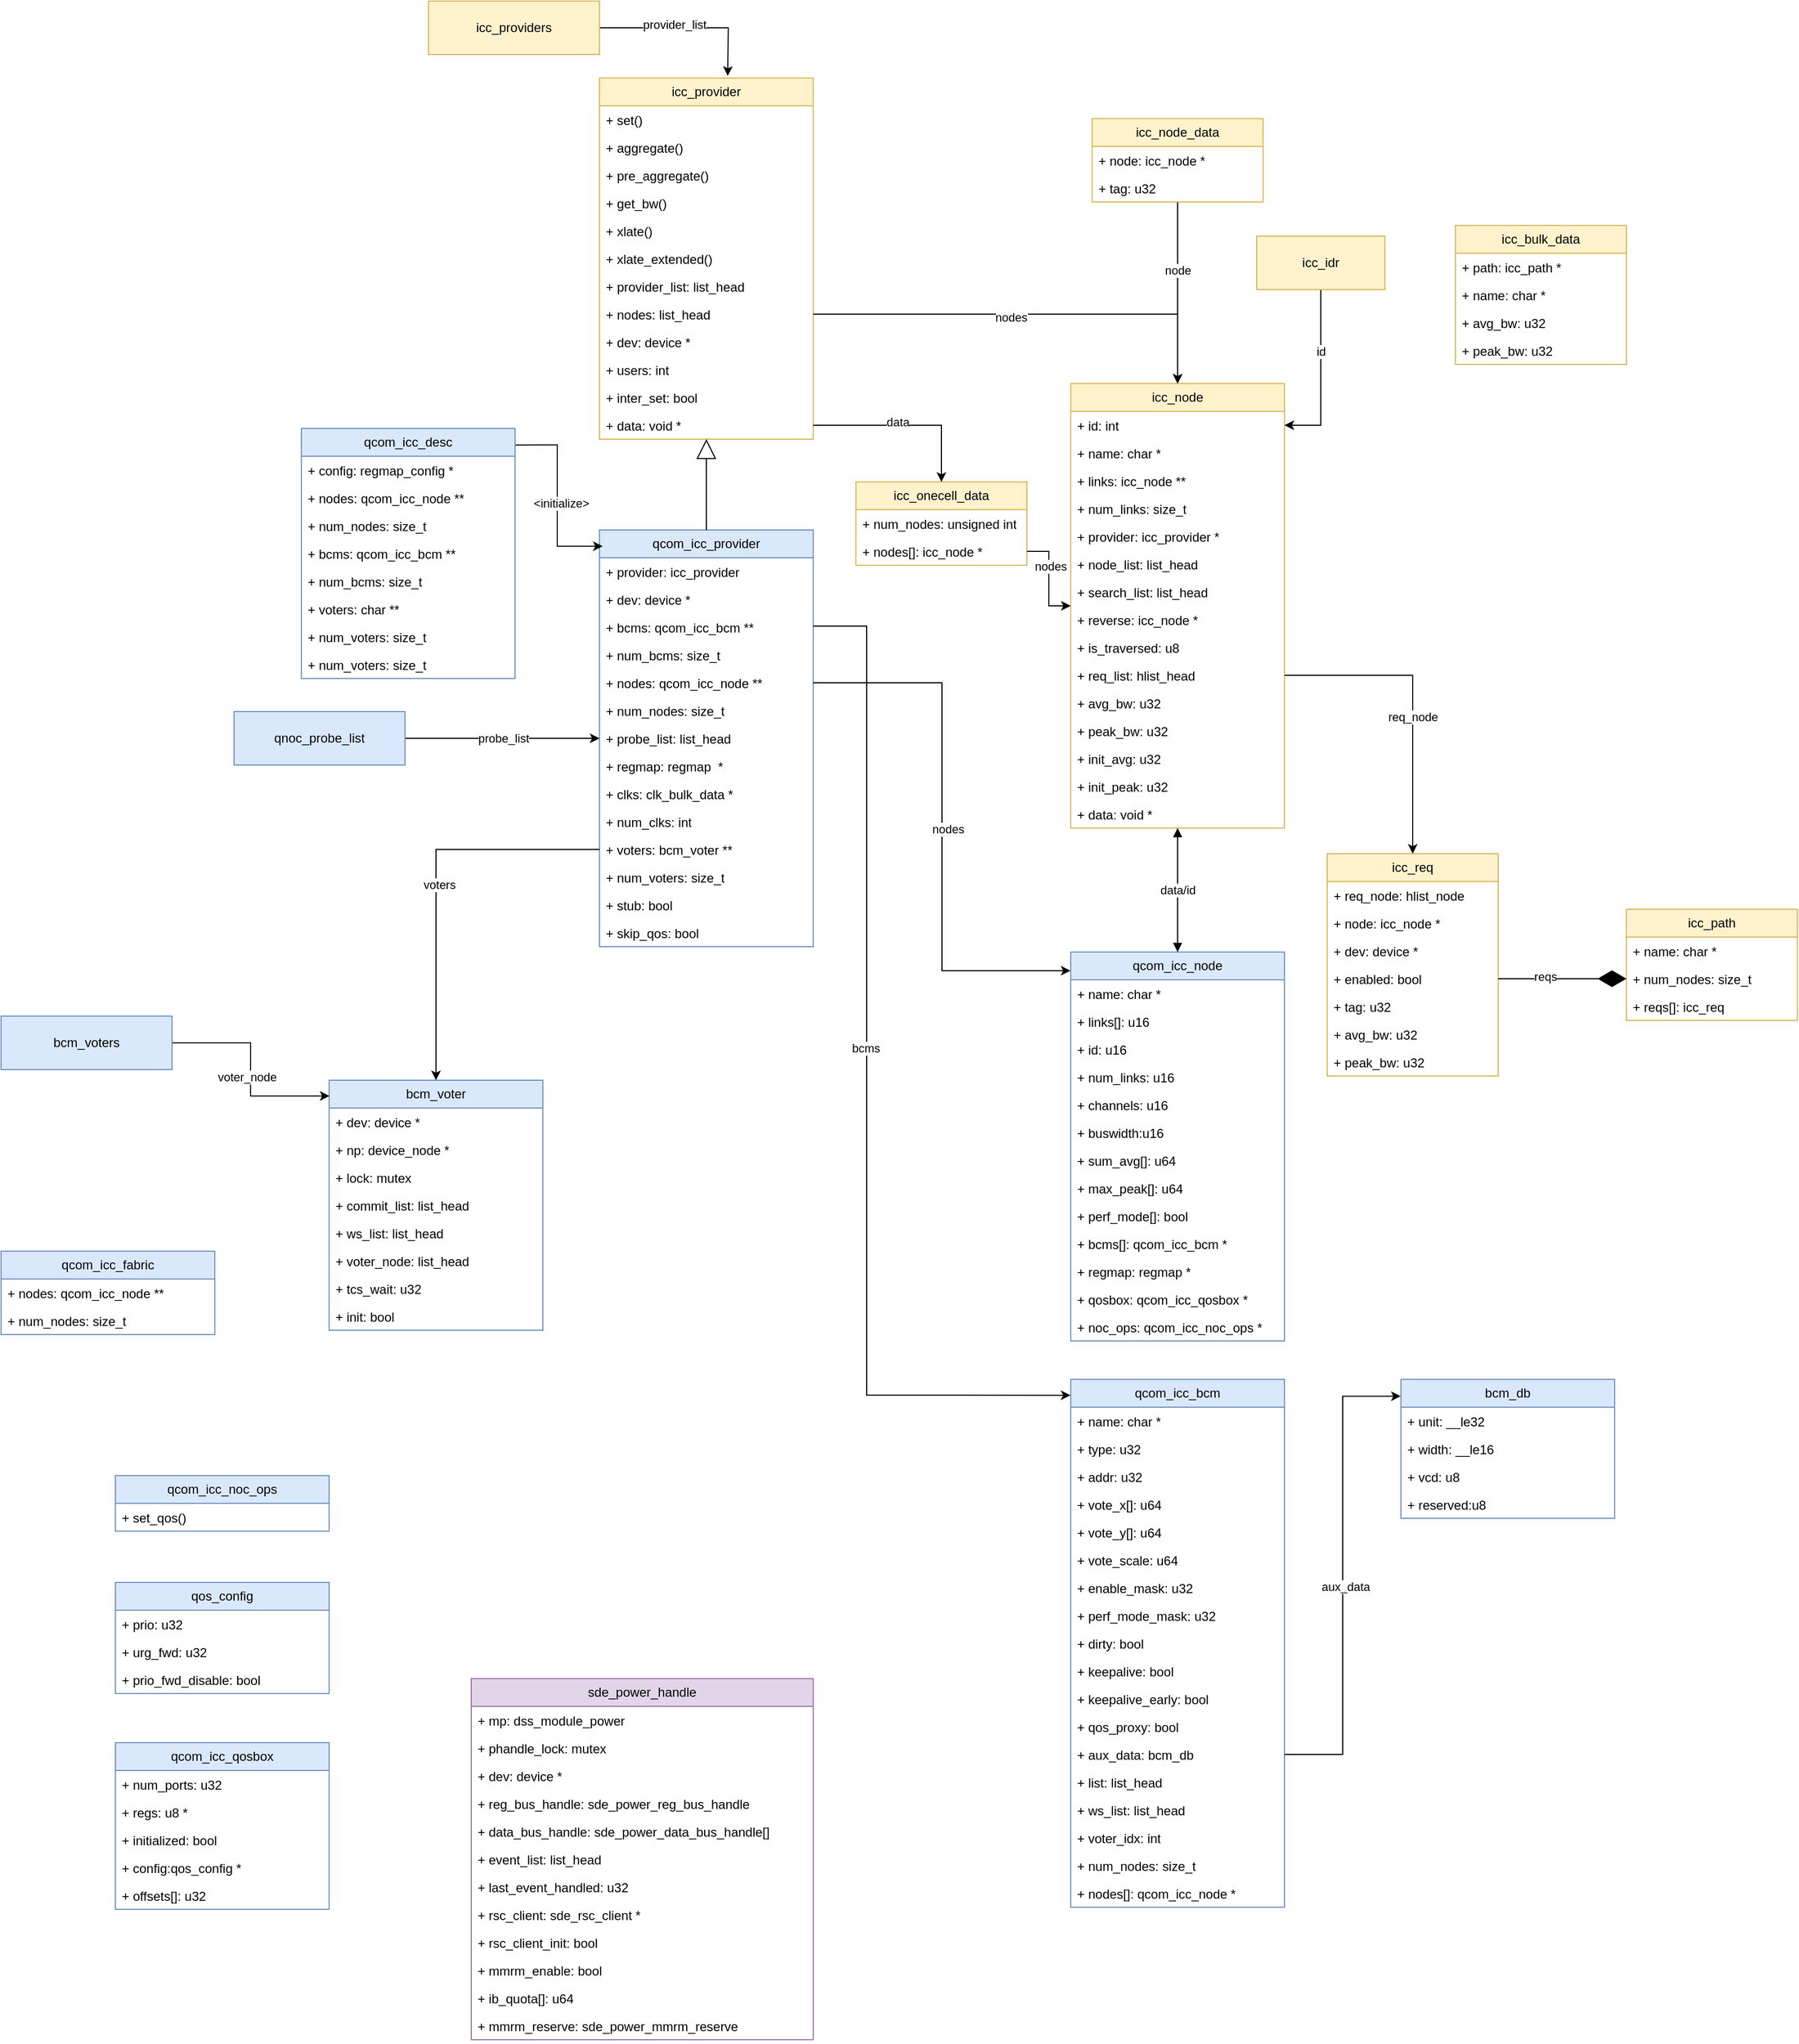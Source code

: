 <mxfile version="21.3.2" type="github">
  <diagram id="C5RBs43oDa-KdzZeNtuy" name="Page-1">
    <mxGraphModel dx="2336" dy="785" grid="1" gridSize="10" guides="1" tooltips="1" connect="1" arrows="1" fold="1" page="1" pageScale="1" pageWidth="827" pageHeight="1169" math="0" shadow="0">
      <root>
        <mxCell id="WIyWlLk6GJQsqaUBKTNV-0" />
        <mxCell id="WIyWlLk6GJQsqaUBKTNV-1" parent="WIyWlLk6GJQsqaUBKTNV-0" />
        <mxCell id="a2z58w3xpTVCjjR5hRxt-1" value="icc_req" style="swimlane;fontStyle=0;childLayout=stackLayout;horizontal=1;startSize=26;fillColor=#fff2cc;horizontalStack=0;resizeParent=1;resizeParentMax=0;resizeLast=0;collapsible=1;marginBottom=0;whiteSpace=wrap;html=1;strokeColor=#d6b656;" vertex="1" parent="WIyWlLk6GJQsqaUBKTNV-1">
          <mxGeometry x="521" y="908" width="160" height="208" as="geometry" />
        </mxCell>
        <mxCell id="a2z58w3xpTVCjjR5hRxt-2" value="+ req_node: hlist_node" style="text;strokeColor=none;fillColor=none;align=left;verticalAlign=top;spacingLeft=4;spacingRight=4;overflow=hidden;rotatable=0;points=[[0,0.5],[1,0.5]];portConstraint=eastwest;whiteSpace=wrap;html=1;" vertex="1" parent="a2z58w3xpTVCjjR5hRxt-1">
          <mxGeometry y="26" width="160" height="26" as="geometry" />
        </mxCell>
        <mxCell id="a2z58w3xpTVCjjR5hRxt-3" value="+ node: icc_node *" style="text;strokeColor=none;fillColor=none;align=left;verticalAlign=top;spacingLeft=4;spacingRight=4;overflow=hidden;rotatable=0;points=[[0,0.5],[1,0.5]];portConstraint=eastwest;whiteSpace=wrap;html=1;" vertex="1" parent="a2z58w3xpTVCjjR5hRxt-1">
          <mxGeometry y="52" width="160" height="26" as="geometry" />
        </mxCell>
        <mxCell id="a2z58w3xpTVCjjR5hRxt-4" value="+ dev: device *" style="text;strokeColor=none;fillColor=none;align=left;verticalAlign=top;spacingLeft=4;spacingRight=4;overflow=hidden;rotatable=0;points=[[0,0.5],[1,0.5]];portConstraint=eastwest;whiteSpace=wrap;html=1;" vertex="1" parent="a2z58w3xpTVCjjR5hRxt-1">
          <mxGeometry y="78" width="160" height="26" as="geometry" />
        </mxCell>
        <mxCell id="a2z58w3xpTVCjjR5hRxt-5" value="+ enabled: bool" style="text;strokeColor=none;fillColor=none;align=left;verticalAlign=top;spacingLeft=4;spacingRight=4;overflow=hidden;rotatable=0;points=[[0,0.5],[1,0.5]];portConstraint=eastwest;whiteSpace=wrap;html=1;" vertex="1" parent="a2z58w3xpTVCjjR5hRxt-1">
          <mxGeometry y="104" width="160" height="26" as="geometry" />
        </mxCell>
        <mxCell id="a2z58w3xpTVCjjR5hRxt-6" value="+ tag: u32" style="text;strokeColor=none;fillColor=none;align=left;verticalAlign=top;spacingLeft=4;spacingRight=4;overflow=hidden;rotatable=0;points=[[0,0.5],[1,0.5]];portConstraint=eastwest;whiteSpace=wrap;html=1;" vertex="1" parent="a2z58w3xpTVCjjR5hRxt-1">
          <mxGeometry y="130" width="160" height="26" as="geometry" />
        </mxCell>
        <mxCell id="a2z58w3xpTVCjjR5hRxt-7" value="+ avg_bw: u32" style="text;strokeColor=none;fillColor=none;align=left;verticalAlign=top;spacingLeft=4;spacingRight=4;overflow=hidden;rotatable=0;points=[[0,0.5],[1,0.5]];portConstraint=eastwest;whiteSpace=wrap;html=1;" vertex="1" parent="a2z58w3xpTVCjjR5hRxt-1">
          <mxGeometry y="156" width="160" height="26" as="geometry" />
        </mxCell>
        <mxCell id="a2z58w3xpTVCjjR5hRxt-8" value="+ peak_bw: u32" style="text;strokeColor=none;fillColor=none;align=left;verticalAlign=top;spacingLeft=4;spacingRight=4;overflow=hidden;rotatable=0;points=[[0,0.5],[1,0.5]];portConstraint=eastwest;whiteSpace=wrap;html=1;" vertex="1" parent="a2z58w3xpTVCjjR5hRxt-1">
          <mxGeometry y="182" width="160" height="26" as="geometry" />
        </mxCell>
        <mxCell id="a2z58w3xpTVCjjR5hRxt-10" value="icc_path" style="swimlane;fontStyle=0;childLayout=stackLayout;horizontal=1;startSize=26;fillColor=#fff2cc;horizontalStack=0;resizeParent=1;resizeParentMax=0;resizeLast=0;collapsible=1;marginBottom=0;whiteSpace=wrap;html=1;strokeColor=#d6b656;" vertex="1" parent="WIyWlLk6GJQsqaUBKTNV-1">
          <mxGeometry x="801" y="960" width="160" height="104" as="geometry" />
        </mxCell>
        <mxCell id="a2z58w3xpTVCjjR5hRxt-11" value="+ name: char *" style="text;strokeColor=none;fillColor=none;align=left;verticalAlign=top;spacingLeft=4;spacingRight=4;overflow=hidden;rotatable=0;points=[[0,0.5],[1,0.5]];portConstraint=eastwest;whiteSpace=wrap;html=1;" vertex="1" parent="a2z58w3xpTVCjjR5hRxt-10">
          <mxGeometry y="26" width="160" height="26" as="geometry" />
        </mxCell>
        <mxCell id="a2z58w3xpTVCjjR5hRxt-12" value="+ num_nodes: size_t" style="text;strokeColor=none;fillColor=none;align=left;verticalAlign=top;spacingLeft=4;spacingRight=4;overflow=hidden;rotatable=0;points=[[0,0.5],[1,0.5]];portConstraint=eastwest;whiteSpace=wrap;html=1;" vertex="1" parent="a2z58w3xpTVCjjR5hRxt-10">
          <mxGeometry y="52" width="160" height="26" as="geometry" />
        </mxCell>
        <mxCell id="a2z58w3xpTVCjjR5hRxt-13" value="+ reqs[]: icc_req" style="text;strokeColor=none;fillColor=none;align=left;verticalAlign=top;spacingLeft=4;spacingRight=4;overflow=hidden;rotatable=0;points=[[0,0.5],[1,0.5]];portConstraint=eastwest;whiteSpace=wrap;html=1;" vertex="1" parent="a2z58w3xpTVCjjR5hRxt-10">
          <mxGeometry y="78" width="160" height="26" as="geometry" />
        </mxCell>
        <mxCell id="a2z58w3xpTVCjjR5hRxt-14" value="icc_bulk_data" style="swimlane;fontStyle=0;childLayout=stackLayout;horizontal=1;startSize=26;fillColor=#fff2cc;horizontalStack=0;resizeParent=1;resizeParentMax=0;resizeLast=0;collapsible=1;marginBottom=0;whiteSpace=wrap;html=1;strokeColor=#d6b656;" vertex="1" parent="WIyWlLk6GJQsqaUBKTNV-1">
          <mxGeometry x="641" y="320" width="160" height="130" as="geometry" />
        </mxCell>
        <mxCell id="a2z58w3xpTVCjjR5hRxt-15" value="+ path: icc_path *" style="text;strokeColor=none;fillColor=none;align=left;verticalAlign=top;spacingLeft=4;spacingRight=4;overflow=hidden;rotatable=0;points=[[0,0.5],[1,0.5]];portConstraint=eastwest;whiteSpace=wrap;html=1;" vertex="1" parent="a2z58w3xpTVCjjR5hRxt-14">
          <mxGeometry y="26" width="160" height="26" as="geometry" />
        </mxCell>
        <mxCell id="a2z58w3xpTVCjjR5hRxt-16" value="+ name: char *" style="text;strokeColor=none;fillColor=none;align=left;verticalAlign=top;spacingLeft=4;spacingRight=4;overflow=hidden;rotatable=0;points=[[0,0.5],[1,0.5]];portConstraint=eastwest;whiteSpace=wrap;html=1;" vertex="1" parent="a2z58w3xpTVCjjR5hRxt-14">
          <mxGeometry y="52" width="160" height="26" as="geometry" />
        </mxCell>
        <mxCell id="a2z58w3xpTVCjjR5hRxt-17" value="+ avg_bw: u32" style="text;strokeColor=none;fillColor=none;align=left;verticalAlign=top;spacingLeft=4;spacingRight=4;overflow=hidden;rotatable=0;points=[[0,0.5],[1,0.5]];portConstraint=eastwest;whiteSpace=wrap;html=1;" vertex="1" parent="a2z58w3xpTVCjjR5hRxt-14">
          <mxGeometry y="78" width="160" height="26" as="geometry" />
        </mxCell>
        <mxCell id="a2z58w3xpTVCjjR5hRxt-18" value="+ peak_bw: u32" style="text;strokeColor=none;fillColor=none;align=left;verticalAlign=top;spacingLeft=4;spacingRight=4;overflow=hidden;rotatable=0;points=[[0,0.5],[1,0.5]];portConstraint=eastwest;whiteSpace=wrap;html=1;" vertex="1" parent="a2z58w3xpTVCjjR5hRxt-14">
          <mxGeometry y="104" width="160" height="26" as="geometry" />
        </mxCell>
        <mxCell id="a2z58w3xpTVCjjR5hRxt-234" style="edgeStyle=orthogonalEdgeStyle;rounded=0;orthogonalLoop=1;jettySize=auto;html=1;" edge="1" parent="WIyWlLk6GJQsqaUBKTNV-1" source="a2z58w3xpTVCjjR5hRxt-19" target="a2z58w3xpTVCjjR5hRxt-65">
          <mxGeometry relative="1" as="geometry" />
        </mxCell>
        <mxCell id="a2z58w3xpTVCjjR5hRxt-235" value="node" style="edgeLabel;html=1;align=center;verticalAlign=middle;resizable=0;points=[];" vertex="1" connectable="0" parent="a2z58w3xpTVCjjR5hRxt-234">
          <mxGeometry x="-0.255" relative="1" as="geometry">
            <mxPoint as="offset" />
          </mxGeometry>
        </mxCell>
        <mxCell id="a2z58w3xpTVCjjR5hRxt-19" value="icc_node_data" style="swimlane;fontStyle=0;childLayout=stackLayout;horizontal=1;startSize=26;fillColor=#fff2cc;horizontalStack=0;resizeParent=1;resizeParentMax=0;resizeLast=0;collapsible=1;marginBottom=0;whiteSpace=wrap;html=1;strokeColor=#d6b656;" vertex="1" parent="WIyWlLk6GJQsqaUBKTNV-1">
          <mxGeometry x="301" y="220" width="160" height="78" as="geometry" />
        </mxCell>
        <mxCell id="a2z58w3xpTVCjjR5hRxt-20" value="+ node: icc_node *" style="text;strokeColor=none;fillColor=none;align=left;verticalAlign=top;spacingLeft=4;spacingRight=4;overflow=hidden;rotatable=0;points=[[0,0.5],[1,0.5]];portConstraint=eastwest;whiteSpace=wrap;html=1;" vertex="1" parent="a2z58w3xpTVCjjR5hRxt-19">
          <mxGeometry y="26" width="160" height="26" as="geometry" />
        </mxCell>
        <mxCell id="a2z58w3xpTVCjjR5hRxt-21" value="+ tag: u32" style="text;strokeColor=none;fillColor=none;align=left;verticalAlign=top;spacingLeft=4;spacingRight=4;overflow=hidden;rotatable=0;points=[[0,0.5],[1,0.5]];portConstraint=eastwest;whiteSpace=wrap;html=1;" vertex="1" parent="a2z58w3xpTVCjjR5hRxt-19">
          <mxGeometry y="52" width="160" height="26" as="geometry" />
        </mxCell>
        <mxCell id="a2z58w3xpTVCjjR5hRxt-23" value="icc_onecell_data" style="swimlane;fontStyle=0;childLayout=stackLayout;horizontal=1;startSize=26;fillColor=#fff2cc;horizontalStack=0;resizeParent=1;resizeParentMax=0;resizeLast=0;collapsible=1;marginBottom=0;whiteSpace=wrap;html=1;strokeColor=#d6b656;" vertex="1" parent="WIyWlLk6GJQsqaUBKTNV-1">
          <mxGeometry x="80" y="560" width="160" height="78" as="geometry" />
        </mxCell>
        <mxCell id="a2z58w3xpTVCjjR5hRxt-24" value="+ num_nodes: unsigned int" style="text;strokeColor=none;fillColor=none;align=left;verticalAlign=top;spacingLeft=4;spacingRight=4;overflow=hidden;rotatable=0;points=[[0,0.5],[1,0.5]];portConstraint=eastwest;whiteSpace=wrap;html=1;" vertex="1" parent="a2z58w3xpTVCjjR5hRxt-23">
          <mxGeometry y="26" width="160" height="26" as="geometry" />
        </mxCell>
        <mxCell id="a2z58w3xpTVCjjR5hRxt-25" value="+ nodes[]: icc_node *" style="text;strokeColor=none;fillColor=none;align=left;verticalAlign=top;spacingLeft=4;spacingRight=4;overflow=hidden;rotatable=0;points=[[0,0.5],[1,0.5]];portConstraint=eastwest;whiteSpace=wrap;html=1;" vertex="1" parent="a2z58w3xpTVCjjR5hRxt-23">
          <mxGeometry y="52" width="160" height="26" as="geometry" />
        </mxCell>
        <mxCell id="a2z58w3xpTVCjjR5hRxt-27" value="icc_provider" style="swimlane;fontStyle=0;childLayout=stackLayout;horizontal=1;startSize=26;fillColor=#fff2cc;horizontalStack=0;resizeParent=1;resizeParentMax=0;resizeLast=0;collapsible=1;marginBottom=0;whiteSpace=wrap;html=1;strokeColor=#d6b656;" vertex="1" parent="WIyWlLk6GJQsqaUBKTNV-1">
          <mxGeometry x="-160" y="182" width="200" height="338" as="geometry" />
        </mxCell>
        <mxCell id="a2z58w3xpTVCjjR5hRxt-35" value="+ set()" style="text;strokeColor=none;fillColor=none;align=left;verticalAlign=top;spacingLeft=4;spacingRight=4;overflow=hidden;rotatable=0;points=[[0,0.5],[1,0.5]];portConstraint=eastwest;whiteSpace=wrap;html=1;" vertex="1" parent="a2z58w3xpTVCjjR5hRxt-27">
          <mxGeometry y="26" width="200" height="26" as="geometry" />
        </mxCell>
        <mxCell id="a2z58w3xpTVCjjR5hRxt-36" value="+ aggregate()" style="text;strokeColor=none;fillColor=none;align=left;verticalAlign=top;spacingLeft=4;spacingRight=4;overflow=hidden;rotatable=0;points=[[0,0.5],[1,0.5]];portConstraint=eastwest;whiteSpace=wrap;html=1;" vertex="1" parent="a2z58w3xpTVCjjR5hRxt-27">
          <mxGeometry y="52" width="200" height="26" as="geometry" />
        </mxCell>
        <mxCell id="a2z58w3xpTVCjjR5hRxt-37" value="+ pre_aggregate()" style="text;strokeColor=none;fillColor=none;align=left;verticalAlign=top;spacingLeft=4;spacingRight=4;overflow=hidden;rotatable=0;points=[[0,0.5],[1,0.5]];portConstraint=eastwest;whiteSpace=wrap;html=1;" vertex="1" parent="a2z58w3xpTVCjjR5hRxt-27">
          <mxGeometry y="78" width="200" height="26" as="geometry" />
        </mxCell>
        <mxCell id="a2z58w3xpTVCjjR5hRxt-38" value="+ get_bw()" style="text;strokeColor=none;fillColor=none;align=left;verticalAlign=top;spacingLeft=4;spacingRight=4;overflow=hidden;rotatable=0;points=[[0,0.5],[1,0.5]];portConstraint=eastwest;whiteSpace=wrap;html=1;" vertex="1" parent="a2z58w3xpTVCjjR5hRxt-27">
          <mxGeometry y="104" width="200" height="26" as="geometry" />
        </mxCell>
        <mxCell id="a2z58w3xpTVCjjR5hRxt-39" value="+ xlate()" style="text;strokeColor=none;fillColor=none;align=left;verticalAlign=top;spacingLeft=4;spacingRight=4;overflow=hidden;rotatable=0;points=[[0,0.5],[1,0.5]];portConstraint=eastwest;whiteSpace=wrap;html=1;" vertex="1" parent="a2z58w3xpTVCjjR5hRxt-27">
          <mxGeometry y="130" width="200" height="26" as="geometry" />
        </mxCell>
        <mxCell id="a2z58w3xpTVCjjR5hRxt-40" value="+ xlate_extended()" style="text;strokeColor=none;fillColor=none;align=left;verticalAlign=top;spacingLeft=4;spacingRight=4;overflow=hidden;rotatable=0;points=[[0,0.5],[1,0.5]];portConstraint=eastwest;whiteSpace=wrap;html=1;" vertex="1" parent="a2z58w3xpTVCjjR5hRxt-27">
          <mxGeometry y="156" width="200" height="26" as="geometry" />
        </mxCell>
        <mxCell id="a2z58w3xpTVCjjR5hRxt-28" value="+ provider_list: list_head" style="text;strokeColor=none;fillColor=none;align=left;verticalAlign=top;spacingLeft=4;spacingRight=4;overflow=hidden;rotatable=0;points=[[0,0.5],[1,0.5]];portConstraint=eastwest;whiteSpace=wrap;html=1;" vertex="1" parent="a2z58w3xpTVCjjR5hRxt-27">
          <mxGeometry y="182" width="200" height="26" as="geometry" />
        </mxCell>
        <mxCell id="a2z58w3xpTVCjjR5hRxt-29" value="+ nodes: list_head" style="text;strokeColor=none;fillColor=none;align=left;verticalAlign=top;spacingLeft=4;spacingRight=4;overflow=hidden;rotatable=0;points=[[0,0.5],[1,0.5]];portConstraint=eastwest;whiteSpace=wrap;html=1;" vertex="1" parent="a2z58w3xpTVCjjR5hRxt-27">
          <mxGeometry y="208" width="200" height="26" as="geometry" />
        </mxCell>
        <mxCell id="a2z58w3xpTVCjjR5hRxt-30" value="+ dev: device *" style="text;strokeColor=none;fillColor=none;align=left;verticalAlign=top;spacingLeft=4;spacingRight=4;overflow=hidden;rotatable=0;points=[[0,0.5],[1,0.5]];portConstraint=eastwest;whiteSpace=wrap;html=1;" vertex="1" parent="a2z58w3xpTVCjjR5hRxt-27">
          <mxGeometry y="234" width="200" height="26" as="geometry" />
        </mxCell>
        <mxCell id="a2z58w3xpTVCjjR5hRxt-31" value="+ users: int" style="text;strokeColor=none;fillColor=none;align=left;verticalAlign=top;spacingLeft=4;spacingRight=4;overflow=hidden;rotatable=0;points=[[0,0.5],[1,0.5]];portConstraint=eastwest;whiteSpace=wrap;html=1;" vertex="1" parent="a2z58w3xpTVCjjR5hRxt-27">
          <mxGeometry y="260" width="200" height="26" as="geometry" />
        </mxCell>
        <mxCell id="a2z58w3xpTVCjjR5hRxt-32" value="+ inter_set: bool" style="text;strokeColor=none;fillColor=none;align=left;verticalAlign=top;spacingLeft=4;spacingRight=4;overflow=hidden;rotatable=0;points=[[0,0.5],[1,0.5]];portConstraint=eastwest;whiteSpace=wrap;html=1;" vertex="1" parent="a2z58w3xpTVCjjR5hRxt-27">
          <mxGeometry y="286" width="200" height="26" as="geometry" />
        </mxCell>
        <mxCell id="a2z58w3xpTVCjjR5hRxt-33" value="+ data: void *" style="text;strokeColor=none;fillColor=none;align=left;verticalAlign=top;spacingLeft=4;spacingRight=4;overflow=hidden;rotatable=0;points=[[0,0.5],[1,0.5]];portConstraint=eastwest;whiteSpace=wrap;html=1;" vertex="1" parent="a2z58w3xpTVCjjR5hRxt-27">
          <mxGeometry y="312" width="200" height="26" as="geometry" />
        </mxCell>
        <mxCell id="a2z58w3xpTVCjjR5hRxt-81" style="edgeStyle=orthogonalEdgeStyle;rounded=0;orthogonalLoop=1;jettySize=auto;html=1;" edge="1" parent="WIyWlLk6GJQsqaUBKTNV-1" source="a2z58w3xpTVCjjR5hRxt-41">
          <mxGeometry relative="1" as="geometry">
            <mxPoint x="-40" y="180" as="targetPoint" />
          </mxGeometry>
        </mxCell>
        <mxCell id="a2z58w3xpTVCjjR5hRxt-83" value="provider_list" style="edgeLabel;html=1;align=center;verticalAlign=middle;resizable=0;points=[];" vertex="1" connectable="0" parent="a2z58w3xpTVCjjR5hRxt-81">
          <mxGeometry x="-0.161" y="3" relative="1" as="geometry">
            <mxPoint as="offset" />
          </mxGeometry>
        </mxCell>
        <mxCell id="a2z58w3xpTVCjjR5hRxt-41" value="icc_providers" style="html=1;whiteSpace=wrap;fillColor=#fff2cc;strokeColor=#d6b656;" vertex="1" parent="WIyWlLk6GJQsqaUBKTNV-1">
          <mxGeometry x="-320" y="110" width="160" height="50" as="geometry" />
        </mxCell>
        <mxCell id="a2z58w3xpTVCjjR5hRxt-65" value="icc_node" style="swimlane;fontStyle=0;childLayout=stackLayout;horizontal=1;startSize=26;fillColor=#fff2cc;horizontalStack=0;resizeParent=1;resizeParentMax=0;resizeLast=0;collapsible=1;marginBottom=0;whiteSpace=wrap;html=1;strokeColor=#d6b656;" vertex="1" parent="WIyWlLk6GJQsqaUBKTNV-1">
          <mxGeometry x="281" y="468" width="200" height="416" as="geometry" />
        </mxCell>
        <mxCell id="a2z58w3xpTVCjjR5hRxt-66" value="+ id: int" style="text;strokeColor=none;fillColor=none;align=left;verticalAlign=top;spacingLeft=4;spacingRight=4;overflow=hidden;rotatable=0;points=[[0,0.5],[1,0.5]];portConstraint=eastwest;whiteSpace=wrap;html=1;" vertex="1" parent="a2z58w3xpTVCjjR5hRxt-65">
          <mxGeometry y="26" width="200" height="26" as="geometry" />
        </mxCell>
        <mxCell id="a2z58w3xpTVCjjR5hRxt-67" value="+ name: char *" style="text;strokeColor=none;fillColor=none;align=left;verticalAlign=top;spacingLeft=4;spacingRight=4;overflow=hidden;rotatable=0;points=[[0,0.5],[1,0.5]];portConstraint=eastwest;whiteSpace=wrap;html=1;" vertex="1" parent="a2z58w3xpTVCjjR5hRxt-65">
          <mxGeometry y="52" width="200" height="26" as="geometry" />
        </mxCell>
        <mxCell id="a2z58w3xpTVCjjR5hRxt-68" value="+ links: icc_node **" style="text;strokeColor=none;fillColor=none;align=left;verticalAlign=top;spacingLeft=4;spacingRight=4;overflow=hidden;rotatable=0;points=[[0,0.5],[1,0.5]];portConstraint=eastwest;whiteSpace=wrap;html=1;" vertex="1" parent="a2z58w3xpTVCjjR5hRxt-65">
          <mxGeometry y="78" width="200" height="26" as="geometry" />
        </mxCell>
        <mxCell id="a2z58w3xpTVCjjR5hRxt-69" value="+ num_links: size_t" style="text;strokeColor=none;fillColor=none;align=left;verticalAlign=top;spacingLeft=4;spacingRight=4;overflow=hidden;rotatable=0;points=[[0,0.5],[1,0.5]];portConstraint=eastwest;whiteSpace=wrap;html=1;" vertex="1" parent="a2z58w3xpTVCjjR5hRxt-65">
          <mxGeometry y="104" width="200" height="26" as="geometry" />
        </mxCell>
        <mxCell id="a2z58w3xpTVCjjR5hRxt-70" value="+ provider: icc_provider *" style="text;strokeColor=none;fillColor=none;align=left;verticalAlign=top;spacingLeft=4;spacingRight=4;overflow=hidden;rotatable=0;points=[[0,0.5],[1,0.5]];portConstraint=eastwest;whiteSpace=wrap;html=1;" vertex="1" parent="a2z58w3xpTVCjjR5hRxt-65">
          <mxGeometry y="130" width="200" height="26" as="geometry" />
        </mxCell>
        <mxCell id="a2z58w3xpTVCjjR5hRxt-71" value="+ node_list: list_head" style="text;strokeColor=none;fillColor=none;align=left;verticalAlign=top;spacingLeft=4;spacingRight=4;overflow=hidden;rotatable=0;points=[[0,0.5],[1,0.5]];portConstraint=eastwest;whiteSpace=wrap;html=1;" vertex="1" parent="a2z58w3xpTVCjjR5hRxt-65">
          <mxGeometry y="156" width="200" height="26" as="geometry" />
        </mxCell>
        <mxCell id="a2z58w3xpTVCjjR5hRxt-72" value="+ search_list: list_head" style="text;strokeColor=none;fillColor=none;align=left;verticalAlign=top;spacingLeft=4;spacingRight=4;overflow=hidden;rotatable=0;points=[[0,0.5],[1,0.5]];portConstraint=eastwest;whiteSpace=wrap;html=1;" vertex="1" parent="a2z58w3xpTVCjjR5hRxt-65">
          <mxGeometry y="182" width="200" height="26" as="geometry" />
        </mxCell>
        <mxCell id="a2z58w3xpTVCjjR5hRxt-73" value="+ reverse: icc_node *" style="text;strokeColor=none;fillColor=none;align=left;verticalAlign=top;spacingLeft=4;spacingRight=4;overflow=hidden;rotatable=0;points=[[0,0.5],[1,0.5]];portConstraint=eastwest;whiteSpace=wrap;html=1;" vertex="1" parent="a2z58w3xpTVCjjR5hRxt-65">
          <mxGeometry y="208" width="200" height="26" as="geometry" />
        </mxCell>
        <mxCell id="a2z58w3xpTVCjjR5hRxt-74" value="+ is_traversed: u8" style="text;strokeColor=none;fillColor=none;align=left;verticalAlign=top;spacingLeft=4;spacingRight=4;overflow=hidden;rotatable=0;points=[[0,0.5],[1,0.5]];portConstraint=eastwest;whiteSpace=wrap;html=1;" vertex="1" parent="a2z58w3xpTVCjjR5hRxt-65">
          <mxGeometry y="234" width="200" height="26" as="geometry" />
        </mxCell>
        <mxCell id="a2z58w3xpTVCjjR5hRxt-75" value="+ req_list: hlist_head" style="text;strokeColor=none;fillColor=none;align=left;verticalAlign=top;spacingLeft=4;spacingRight=4;overflow=hidden;rotatable=0;points=[[0,0.5],[1,0.5]];portConstraint=eastwest;whiteSpace=wrap;html=1;" vertex="1" parent="a2z58w3xpTVCjjR5hRxt-65">
          <mxGeometry y="260" width="200" height="26" as="geometry" />
        </mxCell>
        <mxCell id="a2z58w3xpTVCjjR5hRxt-76" value="+ avg_bw: u32" style="text;strokeColor=none;fillColor=none;align=left;verticalAlign=top;spacingLeft=4;spacingRight=4;overflow=hidden;rotatable=0;points=[[0,0.5],[1,0.5]];portConstraint=eastwest;whiteSpace=wrap;html=1;" vertex="1" parent="a2z58w3xpTVCjjR5hRxt-65">
          <mxGeometry y="286" width="200" height="26" as="geometry" />
        </mxCell>
        <mxCell id="a2z58w3xpTVCjjR5hRxt-77" value="+ peak_bw: u32" style="text;strokeColor=none;fillColor=none;align=left;verticalAlign=top;spacingLeft=4;spacingRight=4;overflow=hidden;rotatable=0;points=[[0,0.5],[1,0.5]];portConstraint=eastwest;whiteSpace=wrap;html=1;" vertex="1" parent="a2z58w3xpTVCjjR5hRxt-65">
          <mxGeometry y="312" width="200" height="26" as="geometry" />
        </mxCell>
        <mxCell id="a2z58w3xpTVCjjR5hRxt-78" value="+ init_avg: u32" style="text;strokeColor=none;fillColor=none;align=left;verticalAlign=top;spacingLeft=4;spacingRight=4;overflow=hidden;rotatable=0;points=[[0,0.5],[1,0.5]];portConstraint=eastwest;whiteSpace=wrap;html=1;" vertex="1" parent="a2z58w3xpTVCjjR5hRxt-65">
          <mxGeometry y="338" width="200" height="26" as="geometry" />
        </mxCell>
        <mxCell id="a2z58w3xpTVCjjR5hRxt-79" value="+ init_peak: u32" style="text;strokeColor=none;fillColor=none;align=left;verticalAlign=top;spacingLeft=4;spacingRight=4;overflow=hidden;rotatable=0;points=[[0,0.5],[1,0.5]];portConstraint=eastwest;whiteSpace=wrap;html=1;" vertex="1" parent="a2z58w3xpTVCjjR5hRxt-65">
          <mxGeometry y="364" width="200" height="26" as="geometry" />
        </mxCell>
        <mxCell id="a2z58w3xpTVCjjR5hRxt-80" value="+ data: void *" style="text;strokeColor=none;fillColor=none;align=left;verticalAlign=top;spacingLeft=4;spacingRight=4;overflow=hidden;rotatable=0;points=[[0,0.5],[1,0.5]];portConstraint=eastwest;whiteSpace=wrap;html=1;" vertex="1" parent="a2z58w3xpTVCjjR5hRxt-65">
          <mxGeometry y="390" width="200" height="26" as="geometry" />
        </mxCell>
        <mxCell id="a2z58w3xpTVCjjR5hRxt-82" style="edgeStyle=orthogonalEdgeStyle;rounded=0;orthogonalLoop=1;jettySize=auto;html=1;exitX=1;exitY=0.5;exitDx=0;exitDy=0;" edge="1" parent="WIyWlLk6GJQsqaUBKTNV-1" source="a2z58w3xpTVCjjR5hRxt-29" target="a2z58w3xpTVCjjR5hRxt-65">
          <mxGeometry relative="1" as="geometry" />
        </mxCell>
        <mxCell id="a2z58w3xpTVCjjR5hRxt-84" value="nodes" style="edgeLabel;html=1;align=center;verticalAlign=middle;resizable=0;points=[];" vertex="1" connectable="0" parent="a2z58w3xpTVCjjR5hRxt-82">
          <mxGeometry x="-0.09" y="-3" relative="1" as="geometry">
            <mxPoint as="offset" />
          </mxGeometry>
        </mxCell>
        <mxCell id="a2z58w3xpTVCjjR5hRxt-85" style="edgeStyle=orthogonalEdgeStyle;rounded=0;orthogonalLoop=1;jettySize=auto;html=1;entryX=0.5;entryY=0;entryDx=0;entryDy=0;" edge="1" parent="WIyWlLk6GJQsqaUBKTNV-1" source="a2z58w3xpTVCjjR5hRxt-75" target="a2z58w3xpTVCjjR5hRxt-1">
          <mxGeometry relative="1" as="geometry" />
        </mxCell>
        <mxCell id="a2z58w3xpTVCjjR5hRxt-86" value="req_node" style="edgeLabel;html=1;align=center;verticalAlign=middle;resizable=0;points=[];" vertex="1" connectable="0" parent="a2z58w3xpTVCjjR5hRxt-85">
          <mxGeometry x="-0.097" y="-2" relative="1" as="geometry">
            <mxPoint x="2" y="29" as="offset" />
          </mxGeometry>
        </mxCell>
        <mxCell id="a2z58w3xpTVCjjR5hRxt-89" style="edgeStyle=orthogonalEdgeStyle;rounded=0;orthogonalLoop=1;jettySize=auto;html=1;entryX=1;entryY=0.5;entryDx=0;entryDy=0;" edge="1" parent="WIyWlLk6GJQsqaUBKTNV-1" source="a2z58w3xpTVCjjR5hRxt-87" target="a2z58w3xpTVCjjR5hRxt-66">
          <mxGeometry relative="1" as="geometry" />
        </mxCell>
        <mxCell id="a2z58w3xpTVCjjR5hRxt-209" value="id" style="edgeLabel;html=1;align=center;verticalAlign=middle;resizable=0;points=[];" vertex="1" connectable="0" parent="a2z58w3xpTVCjjR5hRxt-89">
          <mxGeometry x="-0.04" y="-1" relative="1" as="geometry">
            <mxPoint x="1" y="-20" as="offset" />
          </mxGeometry>
        </mxCell>
        <mxCell id="a2z58w3xpTVCjjR5hRxt-87" value="icc_idr" style="html=1;whiteSpace=wrap;fillColor=#fff2cc;strokeColor=#d6b656;" vertex="1" parent="WIyWlLk6GJQsqaUBKTNV-1">
          <mxGeometry x="455" y="330" width="120" height="50" as="geometry" />
        </mxCell>
        <mxCell id="a2z58w3xpTVCjjR5hRxt-91" value="" style="endArrow=diamondThin;endFill=1;endSize=24;html=1;rounded=0;entryX=0;entryY=0.5;entryDx=0;entryDy=0;exitX=1;exitY=0.5;exitDx=0;exitDy=0;" edge="1" parent="WIyWlLk6GJQsqaUBKTNV-1" source="a2z58w3xpTVCjjR5hRxt-5" target="a2z58w3xpTVCjjR5hRxt-12">
          <mxGeometry width="160" relative="1" as="geometry">
            <mxPoint x="31" y="960" as="sourcePoint" />
            <mxPoint x="191" y="960" as="targetPoint" />
          </mxGeometry>
        </mxCell>
        <mxCell id="a2z58w3xpTVCjjR5hRxt-92" value="reqs" style="edgeLabel;html=1;align=center;verticalAlign=middle;resizable=0;points=[];" vertex="1" connectable="0" parent="a2z58w3xpTVCjjR5hRxt-91">
          <mxGeometry x="-0.271" y="2" relative="1" as="geometry">
            <mxPoint as="offset" />
          </mxGeometry>
        </mxCell>
        <mxCell id="a2z58w3xpTVCjjR5hRxt-94" value="qcom_icc_provider" style="swimlane;fontStyle=0;childLayout=stackLayout;horizontal=1;startSize=26;fillColor=#dae8fc;horizontalStack=0;resizeParent=1;resizeParentMax=0;resizeLast=0;collapsible=1;marginBottom=0;whiteSpace=wrap;html=1;strokeColor=#6c8ebf;" vertex="1" parent="WIyWlLk6GJQsqaUBKTNV-1">
          <mxGeometry x="-160" y="605" width="200" height="390" as="geometry" />
        </mxCell>
        <mxCell id="a2z58w3xpTVCjjR5hRxt-95" value="+ provider: icc_provider" style="text;strokeColor=none;fillColor=none;align=left;verticalAlign=top;spacingLeft=4;spacingRight=4;overflow=hidden;rotatable=0;points=[[0,0.5],[1,0.5]];portConstraint=eastwest;whiteSpace=wrap;html=1;" vertex="1" parent="a2z58w3xpTVCjjR5hRxt-94">
          <mxGeometry y="26" width="200" height="26" as="geometry" />
        </mxCell>
        <mxCell id="a2z58w3xpTVCjjR5hRxt-96" value="+ dev: device *" style="text;strokeColor=none;fillColor=none;align=left;verticalAlign=top;spacingLeft=4;spacingRight=4;overflow=hidden;rotatable=0;points=[[0,0.5],[1,0.5]];portConstraint=eastwest;whiteSpace=wrap;html=1;" vertex="1" parent="a2z58w3xpTVCjjR5hRxt-94">
          <mxGeometry y="52" width="200" height="26" as="geometry" />
        </mxCell>
        <mxCell id="a2z58w3xpTVCjjR5hRxt-97" value="+ bcms: qcom_icc_bcm **" style="text;strokeColor=none;fillColor=none;align=left;verticalAlign=top;spacingLeft=4;spacingRight=4;overflow=hidden;rotatable=0;points=[[0,0.5],[1,0.5]];portConstraint=eastwest;whiteSpace=wrap;html=1;" vertex="1" parent="a2z58w3xpTVCjjR5hRxt-94">
          <mxGeometry y="78" width="200" height="26" as="geometry" />
        </mxCell>
        <mxCell id="a2z58w3xpTVCjjR5hRxt-103" value="+ num_bcms: size_t" style="text;strokeColor=none;fillColor=none;align=left;verticalAlign=top;spacingLeft=4;spacingRight=4;overflow=hidden;rotatable=0;points=[[0,0.5],[1,0.5]];portConstraint=eastwest;whiteSpace=wrap;html=1;" vertex="1" parent="a2z58w3xpTVCjjR5hRxt-94">
          <mxGeometry y="104" width="200" height="26" as="geometry" />
        </mxCell>
        <mxCell id="a2z58w3xpTVCjjR5hRxt-104" value="+ nodes: qcom_icc_node **" style="text;strokeColor=none;fillColor=none;align=left;verticalAlign=top;spacingLeft=4;spacingRight=4;overflow=hidden;rotatable=0;points=[[0,0.5],[1,0.5]];portConstraint=eastwest;whiteSpace=wrap;html=1;" vertex="1" parent="a2z58w3xpTVCjjR5hRxt-94">
          <mxGeometry y="130" width="200" height="26" as="geometry" />
        </mxCell>
        <mxCell id="a2z58w3xpTVCjjR5hRxt-109" value="+ num_nodes: size_t" style="text;strokeColor=none;fillColor=none;align=left;verticalAlign=top;spacingLeft=4;spacingRight=4;overflow=hidden;rotatable=0;points=[[0,0.5],[1,0.5]];portConstraint=eastwest;whiteSpace=wrap;html=1;" vertex="1" parent="a2z58w3xpTVCjjR5hRxt-94">
          <mxGeometry y="156" width="200" height="26" as="geometry" />
        </mxCell>
        <mxCell id="a2z58w3xpTVCjjR5hRxt-110" value="+ probe_list: list_head" style="text;strokeColor=none;fillColor=none;align=left;verticalAlign=top;spacingLeft=4;spacingRight=4;overflow=hidden;rotatable=0;points=[[0,0.5],[1,0.5]];portConstraint=eastwest;whiteSpace=wrap;html=1;" vertex="1" parent="a2z58w3xpTVCjjR5hRxt-94">
          <mxGeometry y="182" width="200" height="26" as="geometry" />
        </mxCell>
        <mxCell id="a2z58w3xpTVCjjR5hRxt-111" value="+ regmap: regmap&amp;nbsp; *" style="text;strokeColor=none;fillColor=none;align=left;verticalAlign=top;spacingLeft=4;spacingRight=4;overflow=hidden;rotatable=0;points=[[0,0.5],[1,0.5]];portConstraint=eastwest;whiteSpace=wrap;html=1;" vertex="1" parent="a2z58w3xpTVCjjR5hRxt-94">
          <mxGeometry y="208" width="200" height="26" as="geometry" />
        </mxCell>
        <mxCell id="a2z58w3xpTVCjjR5hRxt-112" value="+ clks: clk_bulk_data *" style="text;strokeColor=none;fillColor=none;align=left;verticalAlign=top;spacingLeft=4;spacingRight=4;overflow=hidden;rotatable=0;points=[[0,0.5],[1,0.5]];portConstraint=eastwest;whiteSpace=wrap;html=1;" vertex="1" parent="a2z58w3xpTVCjjR5hRxt-94">
          <mxGeometry y="234" width="200" height="26" as="geometry" />
        </mxCell>
        <mxCell id="a2z58w3xpTVCjjR5hRxt-113" value="+ num_clks: int" style="text;strokeColor=none;fillColor=none;align=left;verticalAlign=top;spacingLeft=4;spacingRight=4;overflow=hidden;rotatable=0;points=[[0,0.5],[1,0.5]];portConstraint=eastwest;whiteSpace=wrap;html=1;" vertex="1" parent="a2z58w3xpTVCjjR5hRxt-94">
          <mxGeometry y="260" width="200" height="26" as="geometry" />
        </mxCell>
        <mxCell id="a2z58w3xpTVCjjR5hRxt-118" value="+ voters: bcm_voter **" style="text;strokeColor=none;fillColor=none;align=left;verticalAlign=top;spacingLeft=4;spacingRight=4;overflow=hidden;rotatable=0;points=[[0,0.5],[1,0.5]];portConstraint=eastwest;whiteSpace=wrap;html=1;" vertex="1" parent="a2z58w3xpTVCjjR5hRxt-94">
          <mxGeometry y="286" width="200" height="26" as="geometry" />
        </mxCell>
        <mxCell id="a2z58w3xpTVCjjR5hRxt-119" value="+ num_voters: size_t" style="text;strokeColor=none;fillColor=none;align=left;verticalAlign=top;spacingLeft=4;spacingRight=4;overflow=hidden;rotatable=0;points=[[0,0.5],[1,0.5]];portConstraint=eastwest;whiteSpace=wrap;html=1;" vertex="1" parent="a2z58w3xpTVCjjR5hRxt-94">
          <mxGeometry y="312" width="200" height="26" as="geometry" />
        </mxCell>
        <mxCell id="a2z58w3xpTVCjjR5hRxt-120" value="+ stub: bool" style="text;strokeColor=none;fillColor=none;align=left;verticalAlign=top;spacingLeft=4;spacingRight=4;overflow=hidden;rotatable=0;points=[[0,0.5],[1,0.5]];portConstraint=eastwest;whiteSpace=wrap;html=1;" vertex="1" parent="a2z58w3xpTVCjjR5hRxt-94">
          <mxGeometry y="338" width="200" height="26" as="geometry" />
        </mxCell>
        <mxCell id="a2z58w3xpTVCjjR5hRxt-121" value="+ skip_qos: bool" style="text;strokeColor=none;fillColor=none;align=left;verticalAlign=top;spacingLeft=4;spacingRight=4;overflow=hidden;rotatable=0;points=[[0,0.5],[1,0.5]];portConstraint=eastwest;whiteSpace=wrap;html=1;" vertex="1" parent="a2z58w3xpTVCjjR5hRxt-94">
          <mxGeometry y="364" width="200" height="26" as="geometry" />
        </mxCell>
        <mxCell id="a2z58w3xpTVCjjR5hRxt-98" value="" style="endArrow=block;endSize=16;endFill=0;html=1;rounded=0;exitX=0.5;exitY=0;exitDx=0;exitDy=0;" edge="1" parent="WIyWlLk6GJQsqaUBKTNV-1" source="a2z58w3xpTVCjjR5hRxt-94" target="a2z58w3xpTVCjjR5hRxt-33">
          <mxGeometry width="160" relative="1" as="geometry">
            <mxPoint x="-60" y="600" as="sourcePoint" />
            <mxPoint x="-60" y="530" as="targetPoint" />
          </mxGeometry>
        </mxCell>
        <mxCell id="a2z58w3xpTVCjjR5hRxt-99" value="qcom_icc_bcm" style="swimlane;fontStyle=0;childLayout=stackLayout;horizontal=1;startSize=26;fillColor=#dae8fc;horizontalStack=0;resizeParent=1;resizeParentMax=0;resizeLast=0;collapsible=1;marginBottom=0;whiteSpace=wrap;html=1;strokeColor=#6c8ebf;" vertex="1" parent="WIyWlLk6GJQsqaUBKTNV-1">
          <mxGeometry x="281" y="1400" width="200" height="494" as="geometry" />
        </mxCell>
        <mxCell id="a2z58w3xpTVCjjR5hRxt-100" value="+ name: char *" style="text;strokeColor=none;fillColor=none;align=left;verticalAlign=top;spacingLeft=4;spacingRight=4;overflow=hidden;rotatable=0;points=[[0,0.5],[1,0.5]];portConstraint=eastwest;whiteSpace=wrap;html=1;" vertex="1" parent="a2z58w3xpTVCjjR5hRxt-99">
          <mxGeometry y="26" width="200" height="26" as="geometry" />
        </mxCell>
        <mxCell id="a2z58w3xpTVCjjR5hRxt-101" value="+ type: u32" style="text;strokeColor=none;fillColor=none;align=left;verticalAlign=top;spacingLeft=4;spacingRight=4;overflow=hidden;rotatable=0;points=[[0,0.5],[1,0.5]];portConstraint=eastwest;whiteSpace=wrap;html=1;" vertex="1" parent="a2z58w3xpTVCjjR5hRxt-99">
          <mxGeometry y="52" width="200" height="26" as="geometry" />
        </mxCell>
        <mxCell id="a2z58w3xpTVCjjR5hRxt-102" value="+ addr: u32" style="text;strokeColor=none;fillColor=none;align=left;verticalAlign=top;spacingLeft=4;spacingRight=4;overflow=hidden;rotatable=0;points=[[0,0.5],[1,0.5]];portConstraint=eastwest;whiteSpace=wrap;html=1;" vertex="1" parent="a2z58w3xpTVCjjR5hRxt-99">
          <mxGeometry y="78" width="200" height="26" as="geometry" />
        </mxCell>
        <mxCell id="a2z58w3xpTVCjjR5hRxt-127" value="+ vote_x[]: u64" style="text;strokeColor=none;fillColor=none;align=left;verticalAlign=top;spacingLeft=4;spacingRight=4;overflow=hidden;rotatable=0;points=[[0,0.5],[1,0.5]];portConstraint=eastwest;whiteSpace=wrap;html=1;" vertex="1" parent="a2z58w3xpTVCjjR5hRxt-99">
          <mxGeometry y="104" width="200" height="26" as="geometry" />
        </mxCell>
        <mxCell id="a2z58w3xpTVCjjR5hRxt-141" value="+ vote_y[]: u64" style="text;strokeColor=none;fillColor=none;align=left;verticalAlign=top;spacingLeft=4;spacingRight=4;overflow=hidden;rotatable=0;points=[[0,0.5],[1,0.5]];portConstraint=eastwest;whiteSpace=wrap;html=1;" vertex="1" parent="a2z58w3xpTVCjjR5hRxt-99">
          <mxGeometry y="130" width="200" height="26" as="geometry" />
        </mxCell>
        <mxCell id="a2z58w3xpTVCjjR5hRxt-142" value="+ vote_scale: u64" style="text;strokeColor=none;fillColor=none;align=left;verticalAlign=top;spacingLeft=4;spacingRight=4;overflow=hidden;rotatable=0;points=[[0,0.5],[1,0.5]];portConstraint=eastwest;whiteSpace=wrap;html=1;" vertex="1" parent="a2z58w3xpTVCjjR5hRxt-99">
          <mxGeometry y="156" width="200" height="26" as="geometry" />
        </mxCell>
        <mxCell id="a2z58w3xpTVCjjR5hRxt-143" value="+ enable_mask: u32" style="text;strokeColor=none;fillColor=none;align=left;verticalAlign=top;spacingLeft=4;spacingRight=4;overflow=hidden;rotatable=0;points=[[0,0.5],[1,0.5]];portConstraint=eastwest;whiteSpace=wrap;html=1;" vertex="1" parent="a2z58w3xpTVCjjR5hRxt-99">
          <mxGeometry y="182" width="200" height="26" as="geometry" />
        </mxCell>
        <mxCell id="a2z58w3xpTVCjjR5hRxt-144" value="+ perf_mode_mask: u32" style="text;strokeColor=none;fillColor=none;align=left;verticalAlign=top;spacingLeft=4;spacingRight=4;overflow=hidden;rotatable=0;points=[[0,0.5],[1,0.5]];portConstraint=eastwest;whiteSpace=wrap;html=1;" vertex="1" parent="a2z58w3xpTVCjjR5hRxt-99">
          <mxGeometry y="208" width="200" height="26" as="geometry" />
        </mxCell>
        <mxCell id="a2z58w3xpTVCjjR5hRxt-146" value="+ dirty: bool" style="text;strokeColor=none;fillColor=none;align=left;verticalAlign=top;spacingLeft=4;spacingRight=4;overflow=hidden;rotatable=0;points=[[0,0.5],[1,0.5]];portConstraint=eastwest;whiteSpace=wrap;html=1;" vertex="1" parent="a2z58w3xpTVCjjR5hRxt-99">
          <mxGeometry y="234" width="200" height="26" as="geometry" />
        </mxCell>
        <mxCell id="a2z58w3xpTVCjjR5hRxt-145" value="+ keepalive: bool" style="text;strokeColor=none;fillColor=none;align=left;verticalAlign=top;spacingLeft=4;spacingRight=4;overflow=hidden;rotatable=0;points=[[0,0.5],[1,0.5]];portConstraint=eastwest;whiteSpace=wrap;html=1;" vertex="1" parent="a2z58w3xpTVCjjR5hRxt-99">
          <mxGeometry y="260" width="200" height="26" as="geometry" />
        </mxCell>
        <mxCell id="a2z58w3xpTVCjjR5hRxt-147" value="+ keepalive_early: bool" style="text;strokeColor=none;fillColor=none;align=left;verticalAlign=top;spacingLeft=4;spacingRight=4;overflow=hidden;rotatable=0;points=[[0,0.5],[1,0.5]];portConstraint=eastwest;whiteSpace=wrap;html=1;" vertex="1" parent="a2z58w3xpTVCjjR5hRxt-99">
          <mxGeometry y="286" width="200" height="26" as="geometry" />
        </mxCell>
        <mxCell id="a2z58w3xpTVCjjR5hRxt-149" value="+ qos_proxy: bool" style="text;strokeColor=none;fillColor=none;align=left;verticalAlign=top;spacingLeft=4;spacingRight=4;overflow=hidden;rotatable=0;points=[[0,0.5],[1,0.5]];portConstraint=eastwest;whiteSpace=wrap;html=1;" vertex="1" parent="a2z58w3xpTVCjjR5hRxt-99">
          <mxGeometry y="312" width="200" height="26" as="geometry" />
        </mxCell>
        <mxCell id="a2z58w3xpTVCjjR5hRxt-150" value="+ aux_data: bcm_db" style="text;strokeColor=none;fillColor=none;align=left;verticalAlign=top;spacingLeft=4;spacingRight=4;overflow=hidden;rotatable=0;points=[[0,0.5],[1,0.5]];portConstraint=eastwest;whiteSpace=wrap;html=1;" vertex="1" parent="a2z58w3xpTVCjjR5hRxt-99">
          <mxGeometry y="338" width="200" height="26" as="geometry" />
        </mxCell>
        <mxCell id="a2z58w3xpTVCjjR5hRxt-148" value="+ list: list_head" style="text;strokeColor=none;fillColor=none;align=left;verticalAlign=top;spacingLeft=4;spacingRight=4;overflow=hidden;rotatable=0;points=[[0,0.5],[1,0.5]];portConstraint=eastwest;whiteSpace=wrap;html=1;" vertex="1" parent="a2z58w3xpTVCjjR5hRxt-99">
          <mxGeometry y="364" width="200" height="26" as="geometry" />
        </mxCell>
        <mxCell id="a2z58w3xpTVCjjR5hRxt-152" value="+ ws_list: list_head" style="text;strokeColor=none;fillColor=none;align=left;verticalAlign=top;spacingLeft=4;spacingRight=4;overflow=hidden;rotatable=0;points=[[0,0.5],[1,0.5]];portConstraint=eastwest;whiteSpace=wrap;html=1;" vertex="1" parent="a2z58w3xpTVCjjR5hRxt-99">
          <mxGeometry y="390" width="200" height="26" as="geometry" />
        </mxCell>
        <mxCell id="a2z58w3xpTVCjjR5hRxt-153" value="+ voter_idx: int" style="text;strokeColor=none;fillColor=none;align=left;verticalAlign=top;spacingLeft=4;spacingRight=4;overflow=hidden;rotatable=0;points=[[0,0.5],[1,0.5]];portConstraint=eastwest;whiteSpace=wrap;html=1;" vertex="1" parent="a2z58w3xpTVCjjR5hRxt-99">
          <mxGeometry y="416" width="200" height="26" as="geometry" />
        </mxCell>
        <mxCell id="a2z58w3xpTVCjjR5hRxt-151" value="+ num_nodes: size_t" style="text;strokeColor=none;fillColor=none;align=left;verticalAlign=top;spacingLeft=4;spacingRight=4;overflow=hidden;rotatable=0;points=[[0,0.5],[1,0.5]];portConstraint=eastwest;whiteSpace=wrap;html=1;" vertex="1" parent="a2z58w3xpTVCjjR5hRxt-99">
          <mxGeometry y="442" width="200" height="26" as="geometry" />
        </mxCell>
        <mxCell id="a2z58w3xpTVCjjR5hRxt-154" value="+ nodes[]: qcom_icc_node *" style="text;strokeColor=none;fillColor=none;align=left;verticalAlign=top;spacingLeft=4;spacingRight=4;overflow=hidden;rotatable=0;points=[[0,0.5],[1,0.5]];portConstraint=eastwest;whiteSpace=wrap;html=1;" vertex="1" parent="a2z58w3xpTVCjjR5hRxt-99">
          <mxGeometry y="468" width="200" height="26" as="geometry" />
        </mxCell>
        <mxCell id="a2z58w3xpTVCjjR5hRxt-105" value="qcom_icc_node" style="swimlane;fontStyle=0;childLayout=stackLayout;horizontal=1;startSize=26;fillColor=#dae8fc;horizontalStack=0;resizeParent=1;resizeParentMax=0;resizeLast=0;collapsible=1;marginBottom=0;whiteSpace=wrap;html=1;strokeColor=#6c8ebf;" vertex="1" parent="WIyWlLk6GJQsqaUBKTNV-1">
          <mxGeometry x="281" y="1000" width="200" height="364" as="geometry" />
        </mxCell>
        <mxCell id="a2z58w3xpTVCjjR5hRxt-106" value="+ name: char *" style="text;strokeColor=none;fillColor=none;align=left;verticalAlign=top;spacingLeft=4;spacingRight=4;overflow=hidden;rotatable=0;points=[[0,0.5],[1,0.5]];portConstraint=eastwest;whiteSpace=wrap;html=1;" vertex="1" parent="a2z58w3xpTVCjjR5hRxt-105">
          <mxGeometry y="26" width="200" height="26" as="geometry" />
        </mxCell>
        <mxCell id="a2z58w3xpTVCjjR5hRxt-107" value="+ links[]: u16" style="text;strokeColor=none;fillColor=none;align=left;verticalAlign=top;spacingLeft=4;spacingRight=4;overflow=hidden;rotatable=0;points=[[0,0.5],[1,0.5]];portConstraint=eastwest;whiteSpace=wrap;html=1;" vertex="1" parent="a2z58w3xpTVCjjR5hRxt-105">
          <mxGeometry y="52" width="200" height="26" as="geometry" />
        </mxCell>
        <mxCell id="a2z58w3xpTVCjjR5hRxt-108" value="+ id: u16" style="text;strokeColor=none;fillColor=none;align=left;verticalAlign=top;spacingLeft=4;spacingRight=4;overflow=hidden;rotatable=0;points=[[0,0.5],[1,0.5]];portConstraint=eastwest;whiteSpace=wrap;html=1;" vertex="1" parent="a2z58w3xpTVCjjR5hRxt-105">
          <mxGeometry y="78" width="200" height="26" as="geometry" />
        </mxCell>
        <mxCell id="a2z58w3xpTVCjjR5hRxt-122" value="+ num_links: u16" style="text;strokeColor=none;fillColor=none;align=left;verticalAlign=top;spacingLeft=4;spacingRight=4;overflow=hidden;rotatable=0;points=[[0,0.5],[1,0.5]];portConstraint=eastwest;whiteSpace=wrap;html=1;" vertex="1" parent="a2z58w3xpTVCjjR5hRxt-105">
          <mxGeometry y="104" width="200" height="26" as="geometry" />
        </mxCell>
        <mxCell id="a2z58w3xpTVCjjR5hRxt-123" value="+ channels: u16" style="text;strokeColor=none;fillColor=none;align=left;verticalAlign=top;spacingLeft=4;spacingRight=4;overflow=hidden;rotatable=0;points=[[0,0.5],[1,0.5]];portConstraint=eastwest;whiteSpace=wrap;html=1;" vertex="1" parent="a2z58w3xpTVCjjR5hRxt-105">
          <mxGeometry y="130" width="200" height="26" as="geometry" />
        </mxCell>
        <mxCell id="a2z58w3xpTVCjjR5hRxt-124" value="+ buswidth:u16" style="text;strokeColor=none;fillColor=none;align=left;verticalAlign=top;spacingLeft=4;spacingRight=4;overflow=hidden;rotatable=0;points=[[0,0.5],[1,0.5]];portConstraint=eastwest;whiteSpace=wrap;html=1;" vertex="1" parent="a2z58w3xpTVCjjR5hRxt-105">
          <mxGeometry y="156" width="200" height="26" as="geometry" />
        </mxCell>
        <mxCell id="a2z58w3xpTVCjjR5hRxt-125" value="+ sum_avg[]: u64" style="text;strokeColor=none;fillColor=none;align=left;verticalAlign=top;spacingLeft=4;spacingRight=4;overflow=hidden;rotatable=0;points=[[0,0.5],[1,0.5]];portConstraint=eastwest;whiteSpace=wrap;html=1;" vertex="1" parent="a2z58w3xpTVCjjR5hRxt-105">
          <mxGeometry y="182" width="200" height="26" as="geometry" />
        </mxCell>
        <mxCell id="a2z58w3xpTVCjjR5hRxt-126" value="+ max_peak[]: u64" style="text;strokeColor=none;fillColor=none;align=left;verticalAlign=top;spacingLeft=4;spacingRight=4;overflow=hidden;rotatable=0;points=[[0,0.5],[1,0.5]];portConstraint=eastwest;whiteSpace=wrap;html=1;" vertex="1" parent="a2z58w3xpTVCjjR5hRxt-105">
          <mxGeometry y="208" width="200" height="26" as="geometry" />
        </mxCell>
        <mxCell id="a2z58w3xpTVCjjR5hRxt-128" value="+ perf_mode[]: bool" style="text;strokeColor=none;fillColor=none;align=left;verticalAlign=top;spacingLeft=4;spacingRight=4;overflow=hidden;rotatable=0;points=[[0,0.5],[1,0.5]];portConstraint=eastwest;whiteSpace=wrap;html=1;" vertex="1" parent="a2z58w3xpTVCjjR5hRxt-105">
          <mxGeometry y="234" width="200" height="26" as="geometry" />
        </mxCell>
        <mxCell id="a2z58w3xpTVCjjR5hRxt-129" value="+ bcms[]: qcom_icc_bcm *" style="text;strokeColor=none;fillColor=none;align=left;verticalAlign=top;spacingLeft=4;spacingRight=4;overflow=hidden;rotatable=0;points=[[0,0.5],[1,0.5]];portConstraint=eastwest;whiteSpace=wrap;html=1;" vertex="1" parent="a2z58w3xpTVCjjR5hRxt-105">
          <mxGeometry y="260" width="200" height="26" as="geometry" />
        </mxCell>
        <mxCell id="a2z58w3xpTVCjjR5hRxt-130" value="+ regmap: regmap *" style="text;strokeColor=none;fillColor=none;align=left;verticalAlign=top;spacingLeft=4;spacingRight=4;overflow=hidden;rotatable=0;points=[[0,0.5],[1,0.5]];portConstraint=eastwest;whiteSpace=wrap;html=1;" vertex="1" parent="a2z58w3xpTVCjjR5hRxt-105">
          <mxGeometry y="286" width="200" height="26" as="geometry" />
        </mxCell>
        <mxCell id="a2z58w3xpTVCjjR5hRxt-131" value="+ qosbox: qcom_icc_qosbox *" style="text;strokeColor=none;fillColor=none;align=left;verticalAlign=top;spacingLeft=4;spacingRight=4;overflow=hidden;rotatable=0;points=[[0,0.5],[1,0.5]];portConstraint=eastwest;whiteSpace=wrap;html=1;" vertex="1" parent="a2z58w3xpTVCjjR5hRxt-105">
          <mxGeometry y="312" width="200" height="26" as="geometry" />
        </mxCell>
        <mxCell id="a2z58w3xpTVCjjR5hRxt-132" value="+ noc_ops: qcom_icc_noc_ops *" style="text;strokeColor=none;fillColor=none;align=left;verticalAlign=top;spacingLeft=4;spacingRight=4;overflow=hidden;rotatable=0;points=[[0,0.5],[1,0.5]];portConstraint=eastwest;whiteSpace=wrap;html=1;" vertex="1" parent="a2z58w3xpTVCjjR5hRxt-105">
          <mxGeometry y="338" width="200" height="26" as="geometry" />
        </mxCell>
        <mxCell id="a2z58w3xpTVCjjR5hRxt-114" value="bcm_voter" style="swimlane;fontStyle=0;childLayout=stackLayout;horizontal=1;startSize=26;fillColor=#dae8fc;horizontalStack=0;resizeParent=1;resizeParentMax=0;resizeLast=0;collapsible=1;marginBottom=0;whiteSpace=wrap;html=1;strokeColor=#6c8ebf;" vertex="1" parent="WIyWlLk6GJQsqaUBKTNV-1">
          <mxGeometry x="-413" y="1120" width="200" height="234" as="geometry" />
        </mxCell>
        <mxCell id="a2z58w3xpTVCjjR5hRxt-115" value="+ dev: device *" style="text;strokeColor=none;fillColor=none;align=left;verticalAlign=top;spacingLeft=4;spacingRight=4;overflow=hidden;rotatable=0;points=[[0,0.5],[1,0.5]];portConstraint=eastwest;whiteSpace=wrap;html=1;" vertex="1" parent="a2z58w3xpTVCjjR5hRxt-114">
          <mxGeometry y="26" width="200" height="26" as="geometry" />
        </mxCell>
        <mxCell id="a2z58w3xpTVCjjR5hRxt-116" value="+ np: device_node *" style="text;strokeColor=none;fillColor=none;align=left;verticalAlign=top;spacingLeft=4;spacingRight=4;overflow=hidden;rotatable=0;points=[[0,0.5],[1,0.5]];portConstraint=eastwest;whiteSpace=wrap;html=1;" vertex="1" parent="a2z58w3xpTVCjjR5hRxt-114">
          <mxGeometry y="52" width="200" height="26" as="geometry" />
        </mxCell>
        <mxCell id="a2z58w3xpTVCjjR5hRxt-117" value="+ lock: mutex" style="text;strokeColor=none;fillColor=none;align=left;verticalAlign=top;spacingLeft=4;spacingRight=4;overflow=hidden;rotatable=0;points=[[0,0.5],[1,0.5]];portConstraint=eastwest;whiteSpace=wrap;html=1;" vertex="1" parent="a2z58w3xpTVCjjR5hRxt-114">
          <mxGeometry y="78" width="200" height="26" as="geometry" />
        </mxCell>
        <mxCell id="a2z58w3xpTVCjjR5hRxt-179" value="+ commit_list: list_head" style="text;strokeColor=none;fillColor=none;align=left;verticalAlign=top;spacingLeft=4;spacingRight=4;overflow=hidden;rotatable=0;points=[[0,0.5],[1,0.5]];portConstraint=eastwest;whiteSpace=wrap;html=1;" vertex="1" parent="a2z58w3xpTVCjjR5hRxt-114">
          <mxGeometry y="104" width="200" height="26" as="geometry" />
        </mxCell>
        <mxCell id="a2z58w3xpTVCjjR5hRxt-180" value="+ ws_list: list_head" style="text;strokeColor=none;fillColor=none;align=left;verticalAlign=top;spacingLeft=4;spacingRight=4;overflow=hidden;rotatable=0;points=[[0,0.5],[1,0.5]];portConstraint=eastwest;whiteSpace=wrap;html=1;" vertex="1" parent="a2z58w3xpTVCjjR5hRxt-114">
          <mxGeometry y="130" width="200" height="26" as="geometry" />
        </mxCell>
        <mxCell id="a2z58w3xpTVCjjR5hRxt-182" value="+ voter_node: list_head" style="text;strokeColor=none;fillColor=none;align=left;verticalAlign=top;spacingLeft=4;spacingRight=4;overflow=hidden;rotatable=0;points=[[0,0.5],[1,0.5]];portConstraint=eastwest;whiteSpace=wrap;html=1;" vertex="1" parent="a2z58w3xpTVCjjR5hRxt-114">
          <mxGeometry y="156" width="200" height="26" as="geometry" />
        </mxCell>
        <mxCell id="a2z58w3xpTVCjjR5hRxt-181" value="+ tcs_wait: u32" style="text;strokeColor=none;fillColor=none;align=left;verticalAlign=top;spacingLeft=4;spacingRight=4;overflow=hidden;rotatable=0;points=[[0,0.5],[1,0.5]];portConstraint=eastwest;whiteSpace=wrap;html=1;" vertex="1" parent="a2z58w3xpTVCjjR5hRxt-114">
          <mxGeometry y="182" width="200" height="26" as="geometry" />
        </mxCell>
        <mxCell id="a2z58w3xpTVCjjR5hRxt-178" value="+ init: bool" style="text;strokeColor=none;fillColor=none;align=left;verticalAlign=top;spacingLeft=4;spacingRight=4;overflow=hidden;rotatable=0;points=[[0,0.5],[1,0.5]];portConstraint=eastwest;whiteSpace=wrap;html=1;" vertex="1" parent="a2z58w3xpTVCjjR5hRxt-114">
          <mxGeometry y="208" width="200" height="26" as="geometry" />
        </mxCell>
        <mxCell id="a2z58w3xpTVCjjR5hRxt-133" value="qcom_icc_qosbox" style="swimlane;fontStyle=0;childLayout=stackLayout;horizontal=1;startSize=26;fillColor=#dae8fc;horizontalStack=0;resizeParent=1;resizeParentMax=0;resizeLast=0;collapsible=1;marginBottom=0;whiteSpace=wrap;html=1;strokeColor=#6c8ebf;" vertex="1" parent="WIyWlLk6GJQsqaUBKTNV-1">
          <mxGeometry x="-613" y="1740" width="200" height="156" as="geometry" />
        </mxCell>
        <mxCell id="a2z58w3xpTVCjjR5hRxt-134" value="+ num_ports: u32" style="text;strokeColor=none;fillColor=none;align=left;verticalAlign=top;spacingLeft=4;spacingRight=4;overflow=hidden;rotatable=0;points=[[0,0.5],[1,0.5]];portConstraint=eastwest;whiteSpace=wrap;html=1;" vertex="1" parent="a2z58w3xpTVCjjR5hRxt-133">
          <mxGeometry y="26" width="200" height="26" as="geometry" />
        </mxCell>
        <mxCell id="a2z58w3xpTVCjjR5hRxt-135" value="+ regs: u8 *" style="text;strokeColor=none;fillColor=none;align=left;verticalAlign=top;spacingLeft=4;spacingRight=4;overflow=hidden;rotatable=0;points=[[0,0.5],[1,0.5]];portConstraint=eastwest;whiteSpace=wrap;html=1;" vertex="1" parent="a2z58w3xpTVCjjR5hRxt-133">
          <mxGeometry y="52" width="200" height="26" as="geometry" />
        </mxCell>
        <mxCell id="a2z58w3xpTVCjjR5hRxt-136" value="+ initialized: bool" style="text;strokeColor=none;fillColor=none;align=left;verticalAlign=top;spacingLeft=4;spacingRight=4;overflow=hidden;rotatable=0;points=[[0,0.5],[1,0.5]];portConstraint=eastwest;whiteSpace=wrap;html=1;" vertex="1" parent="a2z58w3xpTVCjjR5hRxt-133">
          <mxGeometry y="78" width="200" height="26" as="geometry" />
        </mxCell>
        <mxCell id="a2z58w3xpTVCjjR5hRxt-155" value="+ config:qos_config *" style="text;strokeColor=none;fillColor=none;align=left;verticalAlign=top;spacingLeft=4;spacingRight=4;overflow=hidden;rotatable=0;points=[[0,0.5],[1,0.5]];portConstraint=eastwest;whiteSpace=wrap;html=1;" vertex="1" parent="a2z58w3xpTVCjjR5hRxt-133">
          <mxGeometry y="104" width="200" height="26" as="geometry" />
        </mxCell>
        <mxCell id="a2z58w3xpTVCjjR5hRxt-156" value="+ offsets[]: u32" style="text;strokeColor=none;fillColor=none;align=left;verticalAlign=top;spacingLeft=4;spacingRight=4;overflow=hidden;rotatable=0;points=[[0,0.5],[1,0.5]];portConstraint=eastwest;whiteSpace=wrap;html=1;" vertex="1" parent="a2z58w3xpTVCjjR5hRxt-133">
          <mxGeometry y="130" width="200" height="26" as="geometry" />
        </mxCell>
        <mxCell id="a2z58w3xpTVCjjR5hRxt-137" value="qcom_icc_noc_ops" style="swimlane;fontStyle=0;childLayout=stackLayout;horizontal=1;startSize=26;fillColor=#dae8fc;horizontalStack=0;resizeParent=1;resizeParentMax=0;resizeLast=0;collapsible=1;marginBottom=0;whiteSpace=wrap;html=1;strokeColor=#6c8ebf;" vertex="1" parent="WIyWlLk6GJQsqaUBKTNV-1">
          <mxGeometry x="-613" y="1490" width="200" height="52" as="geometry" />
        </mxCell>
        <mxCell id="a2z58w3xpTVCjjR5hRxt-138" value="+ set_qos()" style="text;strokeColor=none;fillColor=none;align=left;verticalAlign=top;spacingLeft=4;spacingRight=4;overflow=hidden;rotatable=0;points=[[0,0.5],[1,0.5]];portConstraint=eastwest;whiteSpace=wrap;html=1;" vertex="1" parent="a2z58w3xpTVCjjR5hRxt-137">
          <mxGeometry y="26" width="200" height="26" as="geometry" />
        </mxCell>
        <mxCell id="a2z58w3xpTVCjjR5hRxt-157" value="qos_config" style="swimlane;fontStyle=0;childLayout=stackLayout;horizontal=1;startSize=26;fillColor=#dae8fc;horizontalStack=0;resizeParent=1;resizeParentMax=0;resizeLast=0;collapsible=1;marginBottom=0;whiteSpace=wrap;html=1;strokeColor=#6c8ebf;" vertex="1" parent="WIyWlLk6GJQsqaUBKTNV-1">
          <mxGeometry x="-613" y="1590" width="200" height="104" as="geometry" />
        </mxCell>
        <mxCell id="a2z58w3xpTVCjjR5hRxt-158" value="+ prio: u32" style="text;strokeColor=none;fillColor=none;align=left;verticalAlign=top;spacingLeft=4;spacingRight=4;overflow=hidden;rotatable=0;points=[[0,0.5],[1,0.5]];portConstraint=eastwest;whiteSpace=wrap;html=1;" vertex="1" parent="a2z58w3xpTVCjjR5hRxt-157">
          <mxGeometry y="26" width="200" height="26" as="geometry" />
        </mxCell>
        <mxCell id="a2z58w3xpTVCjjR5hRxt-159" value="+ urg_fwd: u32" style="text;strokeColor=none;fillColor=none;align=left;verticalAlign=top;spacingLeft=4;spacingRight=4;overflow=hidden;rotatable=0;points=[[0,0.5],[1,0.5]];portConstraint=eastwest;whiteSpace=wrap;html=1;" vertex="1" parent="a2z58w3xpTVCjjR5hRxt-157">
          <mxGeometry y="52" width="200" height="26" as="geometry" />
        </mxCell>
        <mxCell id="a2z58w3xpTVCjjR5hRxt-160" value="+ prio_fwd_disable: bool" style="text;strokeColor=none;fillColor=none;align=left;verticalAlign=top;spacingLeft=4;spacingRight=4;overflow=hidden;rotatable=0;points=[[0,0.5],[1,0.5]];portConstraint=eastwest;whiteSpace=wrap;html=1;" vertex="1" parent="a2z58w3xpTVCjjR5hRxt-157">
          <mxGeometry y="78" width="200" height="26" as="geometry" />
        </mxCell>
        <mxCell id="a2z58w3xpTVCjjR5hRxt-161" value="bcm_db" style="swimlane;fontStyle=0;childLayout=stackLayout;horizontal=1;startSize=26;fillColor=#dae8fc;horizontalStack=0;resizeParent=1;resizeParentMax=0;resizeLast=0;collapsible=1;marginBottom=0;whiteSpace=wrap;html=1;strokeColor=#6c8ebf;" vertex="1" parent="WIyWlLk6GJQsqaUBKTNV-1">
          <mxGeometry x="590" y="1400" width="200" height="130" as="geometry" />
        </mxCell>
        <mxCell id="a2z58w3xpTVCjjR5hRxt-162" value="+ unit: __le32" style="text;strokeColor=none;fillColor=none;align=left;verticalAlign=top;spacingLeft=4;spacingRight=4;overflow=hidden;rotatable=0;points=[[0,0.5],[1,0.5]];portConstraint=eastwest;whiteSpace=wrap;html=1;" vertex="1" parent="a2z58w3xpTVCjjR5hRxt-161">
          <mxGeometry y="26" width="200" height="26" as="geometry" />
        </mxCell>
        <mxCell id="a2z58w3xpTVCjjR5hRxt-163" value="+ width: __le16" style="text;strokeColor=none;fillColor=none;align=left;verticalAlign=top;spacingLeft=4;spacingRight=4;overflow=hidden;rotatable=0;points=[[0,0.5],[1,0.5]];portConstraint=eastwest;whiteSpace=wrap;html=1;" vertex="1" parent="a2z58w3xpTVCjjR5hRxt-161">
          <mxGeometry y="52" width="200" height="26" as="geometry" />
        </mxCell>
        <mxCell id="a2z58w3xpTVCjjR5hRxt-164" value="+ vcd: u8" style="text;strokeColor=none;fillColor=none;align=left;verticalAlign=top;spacingLeft=4;spacingRight=4;overflow=hidden;rotatable=0;points=[[0,0.5],[1,0.5]];portConstraint=eastwest;whiteSpace=wrap;html=1;" vertex="1" parent="a2z58w3xpTVCjjR5hRxt-161">
          <mxGeometry y="78" width="200" height="26" as="geometry" />
        </mxCell>
        <mxCell id="a2z58w3xpTVCjjR5hRxt-165" value="+ reserved:u8" style="text;strokeColor=none;fillColor=none;align=left;verticalAlign=top;spacingLeft=4;spacingRight=4;overflow=hidden;rotatable=0;points=[[0,0.5],[1,0.5]];portConstraint=eastwest;whiteSpace=wrap;html=1;" vertex="1" parent="a2z58w3xpTVCjjR5hRxt-161">
          <mxGeometry y="104" width="200" height="26" as="geometry" />
        </mxCell>
        <mxCell id="a2z58w3xpTVCjjR5hRxt-166" value="qcom_icc_fabric" style="swimlane;fontStyle=0;childLayout=stackLayout;horizontal=1;startSize=26;fillColor=#dae8fc;horizontalStack=0;resizeParent=1;resizeParentMax=0;resizeLast=0;collapsible=1;marginBottom=0;whiteSpace=wrap;html=1;strokeColor=#6c8ebf;" vertex="1" parent="WIyWlLk6GJQsqaUBKTNV-1">
          <mxGeometry x="-720" y="1280" width="200" height="78" as="geometry" />
        </mxCell>
        <mxCell id="a2z58w3xpTVCjjR5hRxt-167" value="+ nodes: qcom_icc_node **" style="text;strokeColor=none;fillColor=none;align=left;verticalAlign=top;spacingLeft=4;spacingRight=4;overflow=hidden;rotatable=0;points=[[0,0.5],[1,0.5]];portConstraint=eastwest;whiteSpace=wrap;html=1;" vertex="1" parent="a2z58w3xpTVCjjR5hRxt-166">
          <mxGeometry y="26" width="200" height="26" as="geometry" />
        </mxCell>
        <mxCell id="a2z58w3xpTVCjjR5hRxt-168" value="+ num_nodes: size_t" style="text;strokeColor=none;fillColor=none;align=left;verticalAlign=top;spacingLeft=4;spacingRight=4;overflow=hidden;rotatable=0;points=[[0,0.5],[1,0.5]];portConstraint=eastwest;whiteSpace=wrap;html=1;" vertex="1" parent="a2z58w3xpTVCjjR5hRxt-166">
          <mxGeometry y="52" width="200" height="26" as="geometry" />
        </mxCell>
        <mxCell id="a2z58w3xpTVCjjR5hRxt-218" style="edgeStyle=orthogonalEdgeStyle;rounded=0;orthogonalLoop=1;jettySize=auto;html=1;entryX=0.015;entryY=0.039;entryDx=0;entryDy=0;entryPerimeter=0;exitX=0.996;exitY=0.066;exitDx=0;exitDy=0;exitPerimeter=0;" edge="1" parent="WIyWlLk6GJQsqaUBKTNV-1" source="a2z58w3xpTVCjjR5hRxt-170" target="a2z58w3xpTVCjjR5hRxt-94">
          <mxGeometry relative="1" as="geometry" />
        </mxCell>
        <mxCell id="a2z58w3xpTVCjjR5hRxt-219" value="&amp;lt;initialize&amp;gt;" style="edgeLabel;html=1;align=center;verticalAlign=middle;resizable=0;points=[];" vertex="1" connectable="0" parent="a2z58w3xpTVCjjR5hRxt-218">
          <mxGeometry x="0.081" y="3" relative="1" as="geometry">
            <mxPoint y="-1" as="offset" />
          </mxGeometry>
        </mxCell>
        <mxCell id="a2z58w3xpTVCjjR5hRxt-170" value="qcom_icc_desc" style="swimlane;fontStyle=0;childLayout=stackLayout;horizontal=1;startSize=26;fillColor=#dae8fc;horizontalStack=0;resizeParent=1;resizeParentMax=0;resizeLast=0;collapsible=1;marginBottom=0;whiteSpace=wrap;html=1;strokeColor=#6c8ebf;" vertex="1" parent="WIyWlLk6GJQsqaUBKTNV-1">
          <mxGeometry x="-439" y="510" width="200" height="234" as="geometry" />
        </mxCell>
        <mxCell id="a2z58w3xpTVCjjR5hRxt-171" value="+ config: regmap_config *" style="text;strokeColor=none;fillColor=none;align=left;verticalAlign=top;spacingLeft=4;spacingRight=4;overflow=hidden;rotatable=0;points=[[0,0.5],[1,0.5]];portConstraint=eastwest;whiteSpace=wrap;html=1;" vertex="1" parent="a2z58w3xpTVCjjR5hRxt-170">
          <mxGeometry y="26" width="200" height="26" as="geometry" />
        </mxCell>
        <mxCell id="a2z58w3xpTVCjjR5hRxt-176" value="+ nodes: qcom_icc_node **" style="text;strokeColor=none;fillColor=none;align=left;verticalAlign=top;spacingLeft=4;spacingRight=4;overflow=hidden;rotatable=0;points=[[0,0.5],[1,0.5]];portConstraint=eastwest;whiteSpace=wrap;html=1;" vertex="1" parent="a2z58w3xpTVCjjR5hRxt-170">
          <mxGeometry y="52" width="200" height="26" as="geometry" />
        </mxCell>
        <mxCell id="a2z58w3xpTVCjjR5hRxt-177" value="+ num_nodes: size_t" style="text;strokeColor=none;fillColor=none;align=left;verticalAlign=top;spacingLeft=4;spacingRight=4;overflow=hidden;rotatable=0;points=[[0,0.5],[1,0.5]];portConstraint=eastwest;whiteSpace=wrap;html=1;" vertex="1" parent="a2z58w3xpTVCjjR5hRxt-170">
          <mxGeometry y="78" width="200" height="26" as="geometry" />
        </mxCell>
        <mxCell id="a2z58w3xpTVCjjR5hRxt-175" value="+ bcms: qcom_icc_bcm **" style="text;strokeColor=none;fillColor=none;align=left;verticalAlign=top;spacingLeft=4;spacingRight=4;overflow=hidden;rotatable=0;points=[[0,0.5],[1,0.5]];portConstraint=eastwest;whiteSpace=wrap;html=1;" vertex="1" parent="a2z58w3xpTVCjjR5hRxt-170">
          <mxGeometry y="104" width="200" height="26" as="geometry" />
        </mxCell>
        <mxCell id="a2z58w3xpTVCjjR5hRxt-174" value="+ num_bcms: size_t" style="text;strokeColor=none;fillColor=none;align=left;verticalAlign=top;spacingLeft=4;spacingRight=4;overflow=hidden;rotatable=0;points=[[0,0.5],[1,0.5]];portConstraint=eastwest;whiteSpace=wrap;html=1;" vertex="1" parent="a2z58w3xpTVCjjR5hRxt-170">
          <mxGeometry y="130" width="200" height="26" as="geometry" />
        </mxCell>
        <mxCell id="a2z58w3xpTVCjjR5hRxt-172" value="+ voters: char **" style="text;strokeColor=none;fillColor=none;align=left;verticalAlign=top;spacingLeft=4;spacingRight=4;overflow=hidden;rotatable=0;points=[[0,0.5],[1,0.5]];portConstraint=eastwest;whiteSpace=wrap;html=1;" vertex="1" parent="a2z58w3xpTVCjjR5hRxt-170">
          <mxGeometry y="156" width="200" height="26" as="geometry" />
        </mxCell>
        <mxCell id="a2z58w3xpTVCjjR5hRxt-193" value="+ num_voters: size_t" style="text;strokeColor=none;fillColor=none;align=left;verticalAlign=top;spacingLeft=4;spacingRight=4;overflow=hidden;rotatable=0;points=[[0,0.5],[1,0.5]];portConstraint=eastwest;whiteSpace=wrap;html=1;" vertex="1" parent="a2z58w3xpTVCjjR5hRxt-170">
          <mxGeometry y="182" width="200" height="26" as="geometry" />
        </mxCell>
        <mxCell id="a2z58w3xpTVCjjR5hRxt-173" value="+ num_voters: size_t" style="text;strokeColor=none;fillColor=none;align=left;verticalAlign=top;spacingLeft=4;spacingRight=4;overflow=hidden;rotatable=0;points=[[0,0.5],[1,0.5]];portConstraint=eastwest;whiteSpace=wrap;html=1;" vertex="1" parent="a2z58w3xpTVCjjR5hRxt-170">
          <mxGeometry y="208" width="200" height="26" as="geometry" />
        </mxCell>
        <mxCell id="a2z58w3xpTVCjjR5hRxt-184" style="edgeStyle=orthogonalEdgeStyle;rounded=0;orthogonalLoop=1;jettySize=auto;html=1;entryX=0.002;entryY=0.063;entryDx=0;entryDy=0;entryPerimeter=0;" edge="1" parent="WIyWlLk6GJQsqaUBKTNV-1" source="a2z58w3xpTVCjjR5hRxt-183" target="a2z58w3xpTVCjjR5hRxt-114">
          <mxGeometry relative="1" as="geometry">
            <mxPoint x="-310" y="1120" as="targetPoint" />
          </mxGeometry>
        </mxCell>
        <mxCell id="a2z58w3xpTVCjjR5hRxt-185" value="voter_node" style="edgeLabel;html=1;align=center;verticalAlign=middle;resizable=0;points=[];" vertex="1" connectable="0" parent="a2z58w3xpTVCjjR5hRxt-184">
          <mxGeometry x="0.064" y="-4" relative="1" as="geometry">
            <mxPoint as="offset" />
          </mxGeometry>
        </mxCell>
        <mxCell id="a2z58w3xpTVCjjR5hRxt-183" value="bcm_voters" style="html=1;whiteSpace=wrap;fillColor=#dae8fc;strokeColor=#6c8ebf;" vertex="1" parent="WIyWlLk6GJQsqaUBKTNV-1">
          <mxGeometry x="-720" y="1060" width="160" height="50" as="geometry" />
        </mxCell>
        <mxCell id="a2z58w3xpTVCjjR5hRxt-191" style="edgeStyle=orthogonalEdgeStyle;rounded=0;orthogonalLoop=1;jettySize=auto;html=1;entryX=0.5;entryY=0;entryDx=0;entryDy=0;" edge="1" parent="WIyWlLk6GJQsqaUBKTNV-1" source="a2z58w3xpTVCjjR5hRxt-33" target="a2z58w3xpTVCjjR5hRxt-23">
          <mxGeometry relative="1" as="geometry" />
        </mxCell>
        <mxCell id="a2z58w3xpTVCjjR5hRxt-192" value="data" style="edgeLabel;html=1;align=center;verticalAlign=middle;resizable=0;points=[];" vertex="1" connectable="0" parent="a2z58w3xpTVCjjR5hRxt-191">
          <mxGeometry x="-0.089" y="3" relative="1" as="geometry">
            <mxPoint as="offset" />
          </mxGeometry>
        </mxCell>
        <mxCell id="a2z58w3xpTVCjjR5hRxt-196" style="edgeStyle=orthogonalEdgeStyle;rounded=0;orthogonalLoop=1;jettySize=auto;html=1;" edge="1" parent="WIyWlLk6GJQsqaUBKTNV-1" source="a2z58w3xpTVCjjR5hRxt-118" target="a2z58w3xpTVCjjR5hRxt-114">
          <mxGeometry relative="1" as="geometry" />
        </mxCell>
        <mxCell id="a2z58w3xpTVCjjR5hRxt-197" value="voters" style="edgeLabel;html=1;align=center;verticalAlign=middle;resizable=0;points=[];" vertex="1" connectable="0" parent="a2z58w3xpTVCjjR5hRxt-196">
          <mxGeometry x="0.005" y="3" relative="1" as="geometry">
            <mxPoint as="offset" />
          </mxGeometry>
        </mxCell>
        <mxCell id="a2z58w3xpTVCjjR5hRxt-198" style="edgeStyle=orthogonalEdgeStyle;rounded=0;orthogonalLoop=1;jettySize=auto;html=1;" edge="1" parent="WIyWlLk6GJQsqaUBKTNV-1" source="a2z58w3xpTVCjjR5hRxt-25" target="a2z58w3xpTVCjjR5hRxt-65">
          <mxGeometry relative="1" as="geometry" />
        </mxCell>
        <mxCell id="a2z58w3xpTVCjjR5hRxt-199" value="nodes" style="edgeLabel;html=1;align=center;verticalAlign=middle;resizable=0;points=[];" vertex="1" connectable="0" parent="a2z58w3xpTVCjjR5hRxt-198">
          <mxGeometry x="-0.263" y="1" relative="1" as="geometry">
            <mxPoint as="offset" />
          </mxGeometry>
        </mxCell>
        <mxCell id="a2z58w3xpTVCjjR5hRxt-205" style="edgeStyle=orthogonalEdgeStyle;rounded=0;orthogonalLoop=1;jettySize=auto;html=1;entryX=0;entryY=0.5;entryDx=0;entryDy=0;" edge="1" parent="WIyWlLk6GJQsqaUBKTNV-1" source="a2z58w3xpTVCjjR5hRxt-204" target="a2z58w3xpTVCjjR5hRxt-110">
          <mxGeometry relative="1" as="geometry" />
        </mxCell>
        <mxCell id="a2z58w3xpTVCjjR5hRxt-206" value="probe_list" style="edgeLabel;html=1;align=center;verticalAlign=middle;resizable=0;points=[];" vertex="1" connectable="0" parent="a2z58w3xpTVCjjR5hRxt-205">
          <mxGeometry x="-0.125" y="3" relative="1" as="geometry">
            <mxPoint x="12" y="3" as="offset" />
          </mxGeometry>
        </mxCell>
        <mxCell id="a2z58w3xpTVCjjR5hRxt-204" value="qnoc_probe_list" style="html=1;whiteSpace=wrap;fillColor=#dae8fc;strokeColor=#6c8ebf;" vertex="1" parent="WIyWlLk6GJQsqaUBKTNV-1">
          <mxGeometry x="-502" y="775" width="160" height="50" as="geometry" />
        </mxCell>
        <mxCell id="a2z58w3xpTVCjjR5hRxt-207" style="edgeStyle=orthogonalEdgeStyle;rounded=0;orthogonalLoop=1;jettySize=auto;html=1;entryX=-0.001;entryY=0.048;entryDx=0;entryDy=0;entryPerimeter=0;" edge="1" parent="WIyWlLk6GJQsqaUBKTNV-1" source="a2z58w3xpTVCjjR5hRxt-104" target="a2z58w3xpTVCjjR5hRxt-105">
          <mxGeometry relative="1" as="geometry" />
        </mxCell>
        <mxCell id="a2z58w3xpTVCjjR5hRxt-208" value="nodes" style="edgeLabel;html=1;align=center;verticalAlign=middle;resizable=0;points=[];" vertex="1" connectable="0" parent="a2z58w3xpTVCjjR5hRxt-207">
          <mxGeometry x="0.055" y="5" relative="1" as="geometry">
            <mxPoint y="-12" as="offset" />
          </mxGeometry>
        </mxCell>
        <mxCell id="a2z58w3xpTVCjjR5hRxt-210" style="edgeStyle=orthogonalEdgeStyle;rounded=0;orthogonalLoop=1;jettySize=auto;html=1;entryX=-0.001;entryY=0.121;entryDx=0;entryDy=0;entryPerimeter=0;" edge="1" parent="WIyWlLk6GJQsqaUBKTNV-1" source="a2z58w3xpTVCjjR5hRxt-150" target="a2z58w3xpTVCjjR5hRxt-161">
          <mxGeometry relative="1" as="geometry" />
        </mxCell>
        <mxCell id="a2z58w3xpTVCjjR5hRxt-211" value="aux_data" style="edgeLabel;html=1;align=center;verticalAlign=middle;resizable=0;points=[];" vertex="1" connectable="0" parent="a2z58w3xpTVCjjR5hRxt-210">
          <mxGeometry x="-0.048" y="-2" relative="1" as="geometry">
            <mxPoint as="offset" />
          </mxGeometry>
        </mxCell>
        <mxCell id="a2z58w3xpTVCjjR5hRxt-213" value="" style="endArrow=block;startArrow=block;endFill=1;startFill=1;html=1;rounded=0;" edge="1" parent="WIyWlLk6GJQsqaUBKTNV-1" source="a2z58w3xpTVCjjR5hRxt-105" target="a2z58w3xpTVCjjR5hRxt-65">
          <mxGeometry width="160" relative="1" as="geometry">
            <mxPoint x="190" y="780" as="sourcePoint" />
            <mxPoint x="350" y="780" as="targetPoint" />
          </mxGeometry>
        </mxCell>
        <mxCell id="a2z58w3xpTVCjjR5hRxt-215" value="data/id" style="edgeLabel;html=1;align=center;verticalAlign=middle;resizable=0;points=[];" vertex="1" connectable="0" parent="a2z58w3xpTVCjjR5hRxt-213">
          <mxGeometry x="-0.215" y="-3" relative="1" as="geometry">
            <mxPoint x="-3" y="-13" as="offset" />
          </mxGeometry>
        </mxCell>
        <mxCell id="a2z58w3xpTVCjjR5hRxt-216" style="edgeStyle=orthogonalEdgeStyle;rounded=0;orthogonalLoop=1;jettySize=auto;html=1;entryX=-0.001;entryY=0.03;entryDx=0;entryDy=0;entryPerimeter=0;" edge="1" parent="WIyWlLk6GJQsqaUBKTNV-1" source="a2z58w3xpTVCjjR5hRxt-97" target="a2z58w3xpTVCjjR5hRxt-99">
          <mxGeometry relative="1" as="geometry">
            <Array as="points">
              <mxPoint x="90" y="695" />
              <mxPoint x="90" y="1415" />
            </Array>
          </mxGeometry>
        </mxCell>
        <mxCell id="a2z58w3xpTVCjjR5hRxt-217" value="bcms" style="edgeLabel;html=1;align=center;verticalAlign=middle;resizable=0;points=[];" vertex="1" connectable="0" parent="a2z58w3xpTVCjjR5hRxt-216">
          <mxGeometry x="-0.019" y="-1" relative="1" as="geometry">
            <mxPoint y="-26" as="offset" />
          </mxGeometry>
        </mxCell>
        <mxCell id="a2z58w3xpTVCjjR5hRxt-220" value="sde_power_handle" style="swimlane;fontStyle=0;childLayout=stackLayout;horizontal=1;startSize=26;fillColor=#e1d5e7;horizontalStack=0;resizeParent=1;resizeParentMax=0;resizeLast=0;collapsible=1;marginBottom=0;whiteSpace=wrap;html=1;strokeColor=#9673a6;" vertex="1" parent="WIyWlLk6GJQsqaUBKTNV-1">
          <mxGeometry x="-280" y="1680" width="320" height="338" as="geometry" />
        </mxCell>
        <mxCell id="a2z58w3xpTVCjjR5hRxt-221" value="+ mp: dss_module_power" style="text;strokeColor=none;fillColor=none;align=left;verticalAlign=top;spacingLeft=4;spacingRight=4;overflow=hidden;rotatable=0;points=[[0,0.5],[1,0.5]];portConstraint=eastwest;whiteSpace=wrap;html=1;" vertex="1" parent="a2z58w3xpTVCjjR5hRxt-220">
          <mxGeometry y="26" width="320" height="26" as="geometry" />
        </mxCell>
        <mxCell id="a2z58w3xpTVCjjR5hRxt-222" value="+ phandle_lock: mutex" style="text;strokeColor=none;fillColor=none;align=left;verticalAlign=top;spacingLeft=4;spacingRight=4;overflow=hidden;rotatable=0;points=[[0,0.5],[1,0.5]];portConstraint=eastwest;whiteSpace=wrap;html=1;" vertex="1" parent="a2z58w3xpTVCjjR5hRxt-220">
          <mxGeometry y="52" width="320" height="26" as="geometry" />
        </mxCell>
        <mxCell id="a2z58w3xpTVCjjR5hRxt-223" value="+ dev: device *" style="text;strokeColor=none;fillColor=none;align=left;verticalAlign=top;spacingLeft=4;spacingRight=4;overflow=hidden;rotatable=0;points=[[0,0.5],[1,0.5]];portConstraint=eastwest;whiteSpace=wrap;html=1;" vertex="1" parent="a2z58w3xpTVCjjR5hRxt-220">
          <mxGeometry y="78" width="320" height="26" as="geometry" />
        </mxCell>
        <mxCell id="a2z58w3xpTVCjjR5hRxt-225" value="+ reg_bus_handle: sde_power_reg_bus_handle" style="text;strokeColor=none;fillColor=none;align=left;verticalAlign=top;spacingLeft=4;spacingRight=4;overflow=hidden;rotatable=0;points=[[0,0.5],[1,0.5]];portConstraint=eastwest;whiteSpace=wrap;html=1;" vertex="1" parent="a2z58w3xpTVCjjR5hRxt-220">
          <mxGeometry y="104" width="320" height="26" as="geometry" />
        </mxCell>
        <mxCell id="a2z58w3xpTVCjjR5hRxt-228" value="+ data_bus_handle: sde_power_data_bus_handle[]" style="text;strokeColor=none;fillColor=none;align=left;verticalAlign=top;spacingLeft=4;spacingRight=4;overflow=hidden;rotatable=0;points=[[0,0.5],[1,0.5]];portConstraint=eastwest;whiteSpace=wrap;html=1;" vertex="1" parent="a2z58w3xpTVCjjR5hRxt-220">
          <mxGeometry y="130" width="320" height="26" as="geometry" />
        </mxCell>
        <mxCell id="a2z58w3xpTVCjjR5hRxt-232" value="+ event_list: list_head" style="text;strokeColor=none;fillColor=none;align=left;verticalAlign=top;spacingLeft=4;spacingRight=4;overflow=hidden;rotatable=0;points=[[0,0.5],[1,0.5]];portConstraint=eastwest;whiteSpace=wrap;html=1;" vertex="1" parent="a2z58w3xpTVCjjR5hRxt-220">
          <mxGeometry y="156" width="320" height="26" as="geometry" />
        </mxCell>
        <mxCell id="a2z58w3xpTVCjjR5hRxt-233" value="+ last_event_handled: u32" style="text;strokeColor=none;fillColor=none;align=left;verticalAlign=top;spacingLeft=4;spacingRight=4;overflow=hidden;rotatable=0;points=[[0,0.5],[1,0.5]];portConstraint=eastwest;whiteSpace=wrap;html=1;" vertex="1" parent="a2z58w3xpTVCjjR5hRxt-220">
          <mxGeometry y="182" width="320" height="26" as="geometry" />
        </mxCell>
        <mxCell id="a2z58w3xpTVCjjR5hRxt-230" value="+ rsc_client: sde_rsc_client *" style="text;strokeColor=none;fillColor=none;align=left;verticalAlign=top;spacingLeft=4;spacingRight=4;overflow=hidden;rotatable=0;points=[[0,0.5],[1,0.5]];portConstraint=eastwest;whiteSpace=wrap;html=1;" vertex="1" parent="a2z58w3xpTVCjjR5hRxt-220">
          <mxGeometry y="208" width="320" height="26" as="geometry" />
        </mxCell>
        <mxCell id="a2z58w3xpTVCjjR5hRxt-231" value="+ rsc_client_init: bool" style="text;strokeColor=none;fillColor=none;align=left;verticalAlign=top;spacingLeft=4;spacingRight=4;overflow=hidden;rotatable=0;points=[[0,0.5],[1,0.5]];portConstraint=eastwest;whiteSpace=wrap;html=1;" vertex="1" parent="a2z58w3xpTVCjjR5hRxt-220">
          <mxGeometry y="234" width="320" height="26" as="geometry" />
        </mxCell>
        <mxCell id="a2z58w3xpTVCjjR5hRxt-229" value="+ mmrm_enable: bool" style="text;strokeColor=none;fillColor=none;align=left;verticalAlign=top;spacingLeft=4;spacingRight=4;overflow=hidden;rotatable=0;points=[[0,0.5],[1,0.5]];portConstraint=eastwest;whiteSpace=wrap;html=1;" vertex="1" parent="a2z58w3xpTVCjjR5hRxt-220">
          <mxGeometry y="260" width="320" height="26" as="geometry" />
        </mxCell>
        <mxCell id="a2z58w3xpTVCjjR5hRxt-227" value="+ ib_quota[]: u64" style="text;strokeColor=none;fillColor=none;align=left;verticalAlign=top;spacingLeft=4;spacingRight=4;overflow=hidden;rotatable=0;points=[[0,0.5],[1,0.5]];portConstraint=eastwest;whiteSpace=wrap;html=1;" vertex="1" parent="a2z58w3xpTVCjjR5hRxt-220">
          <mxGeometry y="286" width="320" height="26" as="geometry" />
        </mxCell>
        <mxCell id="a2z58w3xpTVCjjR5hRxt-226" value="+ mmrm_reserve: sde_power_mmrm_reserve" style="text;strokeColor=none;fillColor=none;align=left;verticalAlign=top;spacingLeft=4;spacingRight=4;overflow=hidden;rotatable=0;points=[[0,0.5],[1,0.5]];portConstraint=eastwest;whiteSpace=wrap;html=1;" vertex="1" parent="a2z58w3xpTVCjjR5hRxt-220">
          <mxGeometry y="312" width="320" height="26" as="geometry" />
        </mxCell>
      </root>
    </mxGraphModel>
  </diagram>
</mxfile>
